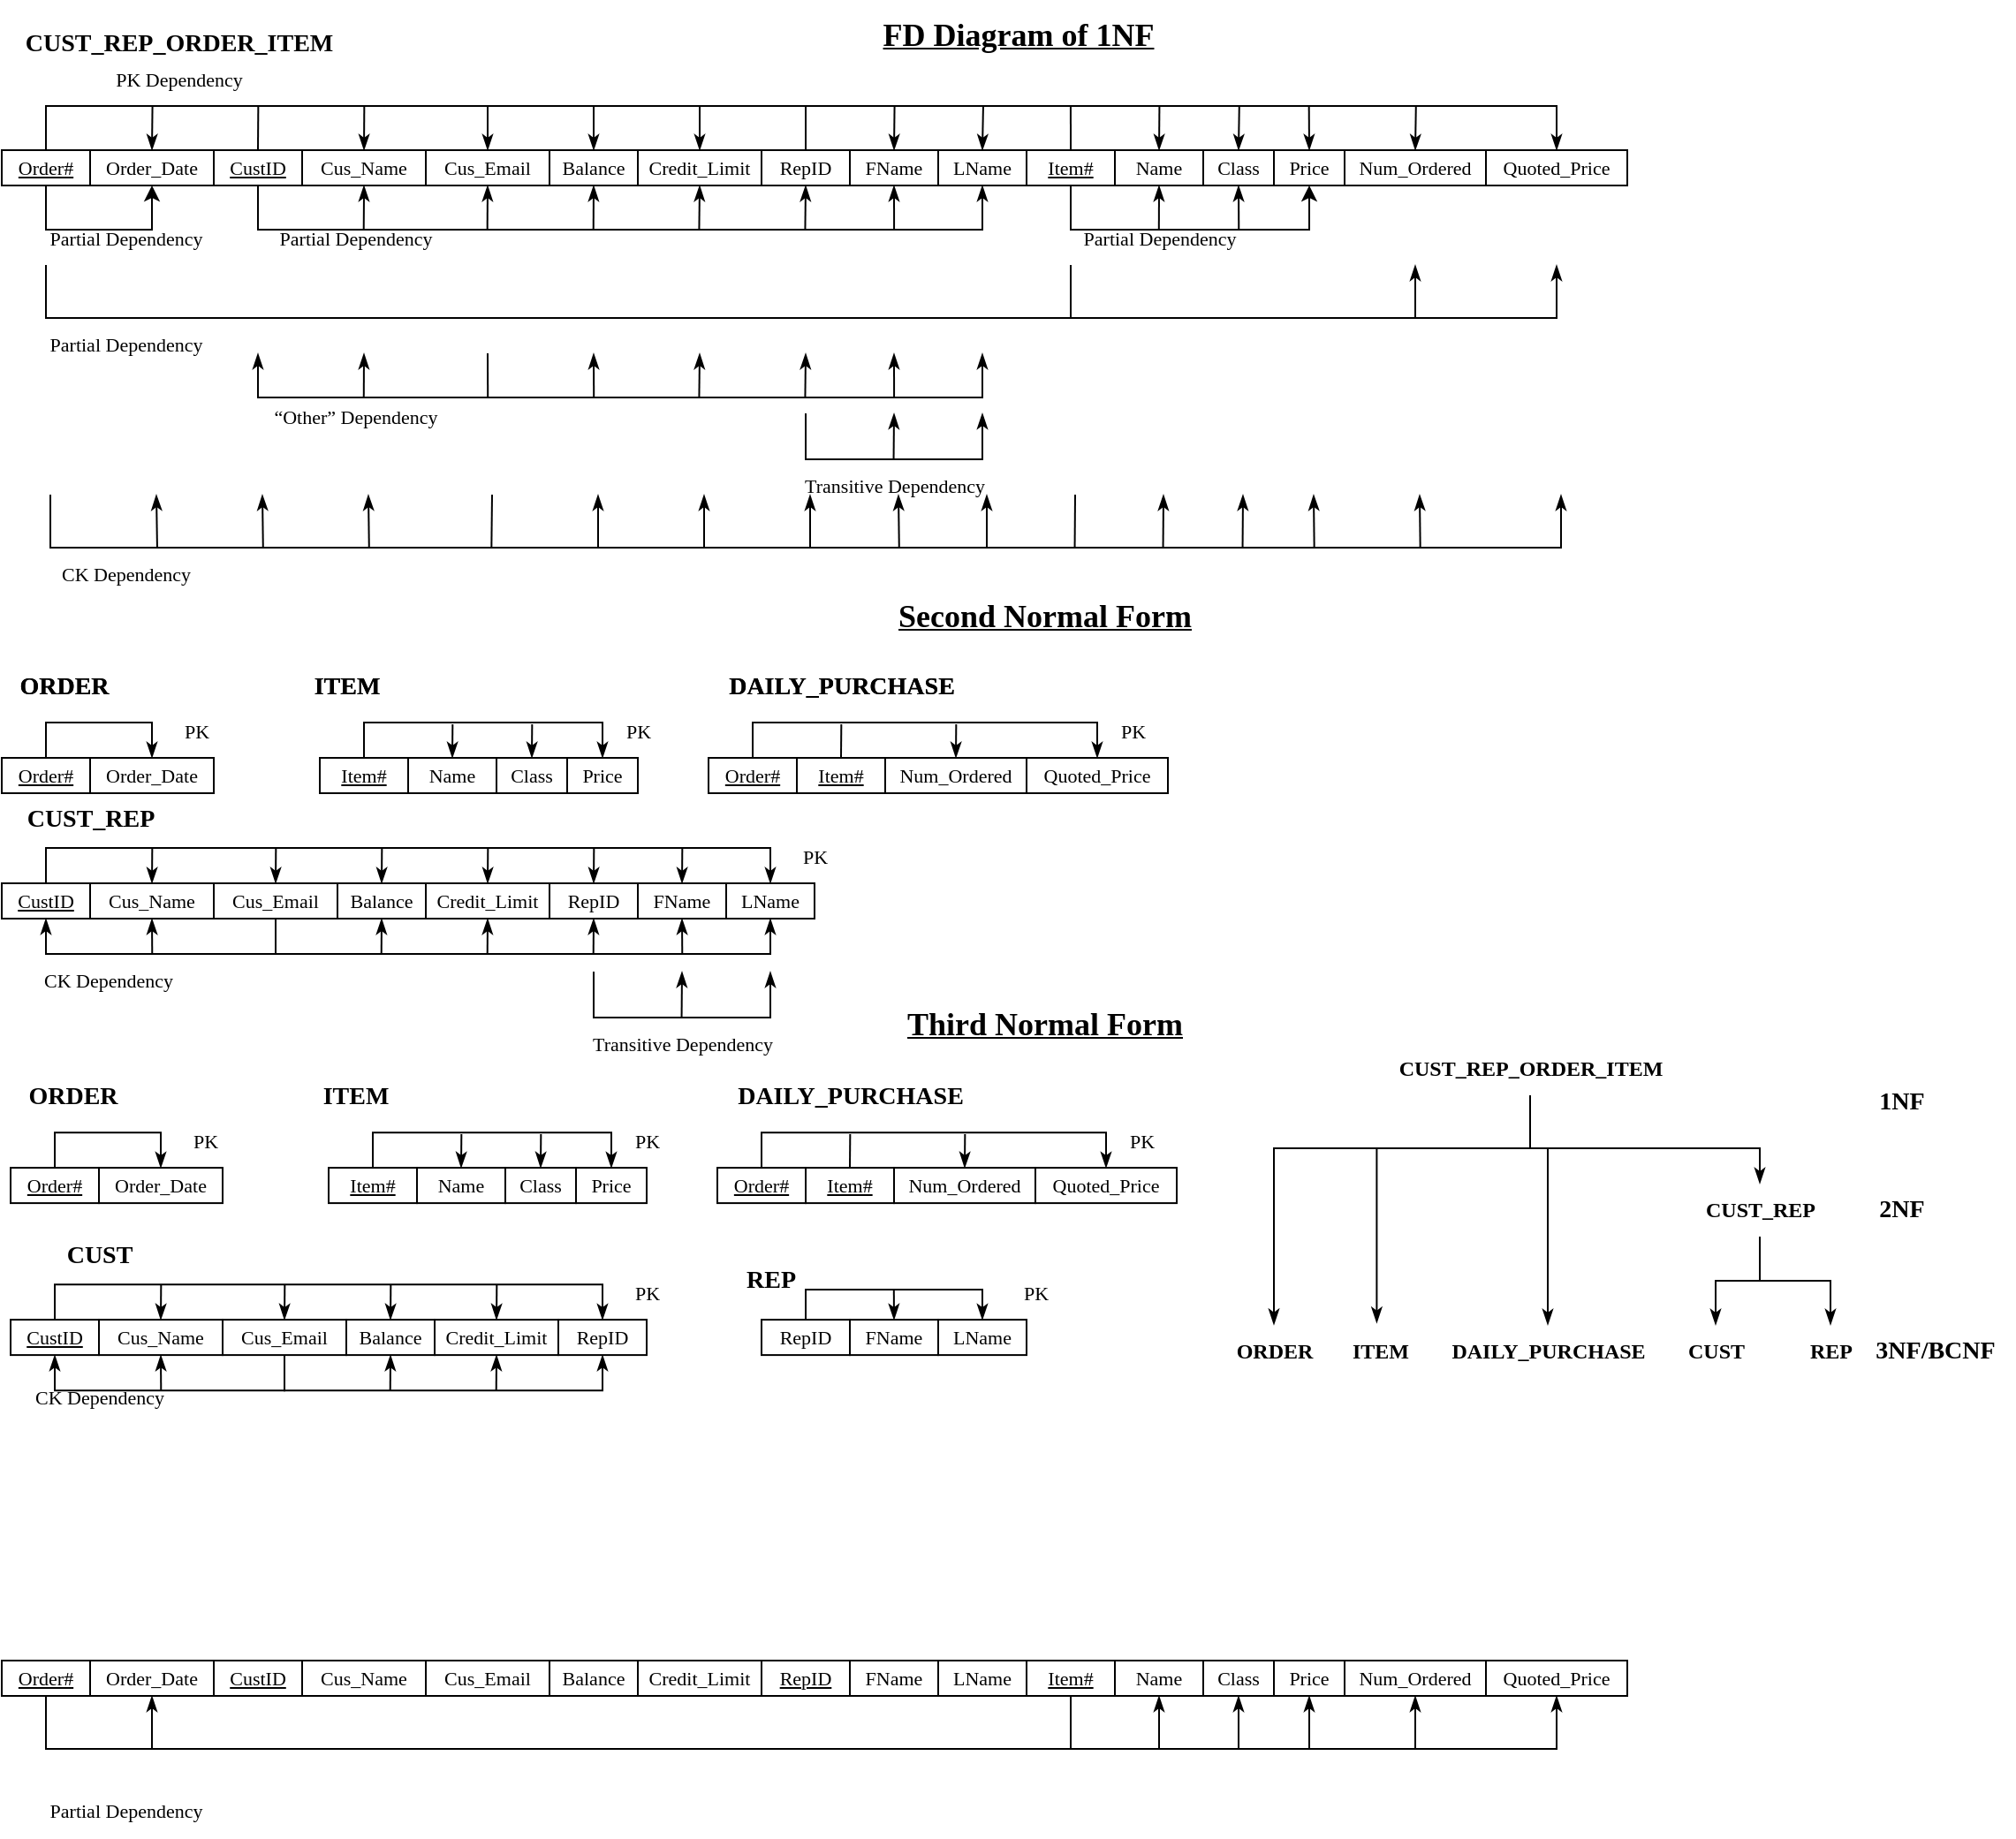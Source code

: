 <mxfile version="20.3.6" type="github">
  <diagram id="NO0MrUpebZ2SBpMLK5WK" name="Page-1">
    <mxGraphModel dx="2608" dy="1645" grid="1" gridSize="10" guides="1" tooltips="1" connect="1" arrows="1" fold="1" page="1" pageScale="1" pageWidth="1169" pageHeight="827" math="0" shadow="0">
      <root>
        <mxCell id="0" />
        <mxCell id="1" parent="0" />
        <mxCell id="-zpiWiMWNnFgHcxVn4J2-24" style="edgeStyle=orthogonalEdgeStyle;rounded=0;orthogonalLoop=1;jettySize=auto;html=1;exitX=0.5;exitY=0;exitDx=0;exitDy=0;fontFamily=Times New Roman;fontSize=11;endArrow=classicThin;endFill=1;entryX=0.5;entryY=0;entryDx=0;entryDy=0;startArrow=none;startFill=0;" parent="1" source="-zpiWiMWNnFgHcxVn4J2-1" target="-zpiWiMWNnFgHcxVn4J2-18" edge="1">
          <mxGeometry relative="1" as="geometry">
            <mxPoint x="900" y="45" as="targetPoint" />
            <Array as="points">
              <mxPoint x="25" y="70" />
              <mxPoint x="880" y="70" />
            </Array>
          </mxGeometry>
        </mxCell>
        <mxCell id="3e-uo4Sejg_3FfOKzJGx-12" style="edgeStyle=orthogonalEdgeStyle;rounded=0;orthogonalLoop=1;jettySize=auto;html=1;exitX=0.5;exitY=1;exitDx=0;exitDy=0;entryX=0.5;entryY=1;entryDx=0;entryDy=0;" edge="1" parent="1" source="-zpiWiMWNnFgHcxVn4J2-1" target="-zpiWiMWNnFgHcxVn4J2-3">
          <mxGeometry relative="1" as="geometry">
            <Array as="points">
              <mxPoint x="25" y="140" />
              <mxPoint x="85" y="140" />
            </Array>
          </mxGeometry>
        </mxCell>
        <mxCell id="-zpiWiMWNnFgHcxVn4J2-1" value="&lt;font style=&quot;font-size: 11px;&quot; face=&quot;Times New Roman&quot;&gt;&lt;u&gt;Order#&lt;/u&gt;&lt;/font&gt;" style="rounded=0;whiteSpace=wrap;html=1;" parent="1" vertex="1">
          <mxGeometry y="95" width="50" height="20" as="geometry" />
        </mxCell>
        <mxCell id="-zpiWiMWNnFgHcxVn4J2-62" style="edgeStyle=orthogonalEdgeStyle;rounded=0;orthogonalLoop=1;jettySize=auto;html=1;exitX=0.5;exitY=0;exitDx=0;exitDy=0;fontFamily=Times New Roman;fontSize=11;endArrow=none;endFill=0;startArrow=classicThin;startFill=1;" parent="1" source="-zpiWiMWNnFgHcxVn4J2-3" edge="1">
          <mxGeometry relative="1" as="geometry">
            <mxPoint x="85.286" y="70" as="targetPoint" />
          </mxGeometry>
        </mxCell>
        <mxCell id="-zpiWiMWNnFgHcxVn4J2-3" value="&lt;font style=&quot;font-size: 11px;&quot; face=&quot;Times New Roman&quot;&gt;Order_Date&lt;/font&gt;" style="rounded=0;whiteSpace=wrap;html=1;" parent="1" vertex="1">
          <mxGeometry x="50" y="95" width="70" height="20" as="geometry" />
        </mxCell>
        <mxCell id="-zpiWiMWNnFgHcxVn4J2-63" style="edgeStyle=orthogonalEdgeStyle;rounded=0;orthogonalLoop=1;jettySize=auto;html=1;exitX=0.5;exitY=0;exitDx=0;exitDy=0;fontFamily=Times New Roman;fontSize=11;startArrow=none;startFill=0;endArrow=none;endFill=0;" parent="1" source="-zpiWiMWNnFgHcxVn4J2-4" edge="1">
          <mxGeometry relative="1" as="geometry">
            <mxPoint x="145.172" y="70" as="targetPoint" />
          </mxGeometry>
        </mxCell>
        <mxCell id="-zpiWiMWNnFgHcxVn4J2-319" style="edgeStyle=orthogonalEdgeStyle;rounded=0;orthogonalLoop=1;jettySize=auto;html=1;exitX=0.5;exitY=1;exitDx=0;exitDy=0;entryX=0.5;entryY=1;entryDx=0;entryDy=0;fontFamily=Times New Roman;fontSize=11;startArrow=none;startFill=0;endArrow=classicThin;endFill=1;" parent="1" source="-zpiWiMWNnFgHcxVn4J2-4" target="-zpiWiMWNnFgHcxVn4J2-11" edge="1">
          <mxGeometry relative="1" as="geometry">
            <Array as="points">
              <mxPoint x="145" y="140" />
              <mxPoint x="555" y="140" />
            </Array>
          </mxGeometry>
        </mxCell>
        <mxCell id="-zpiWiMWNnFgHcxVn4J2-4" value="&lt;font style=&quot;font-size: 11px;&quot; face=&quot;Times New Roman&quot;&gt;&lt;u&gt;CustID&lt;/u&gt;&lt;/font&gt;" style="rounded=0;whiteSpace=wrap;html=1;" parent="1" vertex="1">
          <mxGeometry x="120" y="95" width="50" height="20" as="geometry" />
        </mxCell>
        <mxCell id="-zpiWiMWNnFgHcxVn4J2-64" style="edgeStyle=orthogonalEdgeStyle;rounded=0;orthogonalLoop=1;jettySize=auto;html=1;exitX=0.5;exitY=0;exitDx=0;exitDy=0;fontFamily=Times New Roman;fontSize=11;startArrow=classicThin;startFill=1;endArrow=none;endFill=0;" parent="1" source="-zpiWiMWNnFgHcxVn4J2-5" edge="1">
          <mxGeometry relative="1" as="geometry">
            <mxPoint x="205.172" y="70" as="targetPoint" />
          </mxGeometry>
        </mxCell>
        <mxCell id="-zpiWiMWNnFgHcxVn4J2-81" style="edgeStyle=orthogonalEdgeStyle;rounded=0;orthogonalLoop=1;jettySize=auto;html=1;exitX=0.5;exitY=1;exitDx=0;exitDy=0;fontFamily=Times New Roman;fontSize=11;startArrow=classicThin;startFill=1;endArrow=none;endFill=0;" parent="1" source="-zpiWiMWNnFgHcxVn4J2-5" edge="1">
          <mxGeometry relative="1" as="geometry">
            <mxPoint x="204.857" y="140" as="targetPoint" />
            <Array as="points">
              <mxPoint x="205" y="120" />
              <mxPoint x="205" y="120" />
            </Array>
          </mxGeometry>
        </mxCell>
        <mxCell id="-zpiWiMWNnFgHcxVn4J2-5" value="&lt;font style=&quot;font-size: 11px;&quot; face=&quot;Times New Roman&quot;&gt;Cus_Name&lt;/font&gt;" style="rounded=0;whiteSpace=wrap;html=1;" parent="1" vertex="1">
          <mxGeometry x="170" y="95" width="70" height="20" as="geometry" />
        </mxCell>
        <mxCell id="-zpiWiMWNnFgHcxVn4J2-65" style="edgeStyle=orthogonalEdgeStyle;rounded=0;orthogonalLoop=1;jettySize=auto;html=1;exitX=0.5;exitY=0;exitDx=0;exitDy=0;fontFamily=Times New Roman;fontSize=11;startArrow=classicThin;startFill=1;endArrow=none;endFill=0;" parent="1" source="-zpiWiMWNnFgHcxVn4J2-6" edge="1">
          <mxGeometry relative="1" as="geometry">
            <mxPoint x="275" y="70" as="targetPoint" />
          </mxGeometry>
        </mxCell>
        <mxCell id="-zpiWiMWNnFgHcxVn4J2-83" style="edgeStyle=orthogonalEdgeStyle;rounded=0;orthogonalLoop=1;jettySize=auto;html=1;exitX=0.5;exitY=1;exitDx=0;exitDy=0;fontFamily=Times New Roman;fontSize=11;startArrow=classicThin;startFill=1;endArrow=none;endFill=0;" parent="1" source="-zpiWiMWNnFgHcxVn4J2-6" edge="1">
          <mxGeometry relative="1" as="geometry">
            <mxPoint x="274.828" y="140.0" as="targetPoint" />
          </mxGeometry>
        </mxCell>
        <mxCell id="-zpiWiMWNnFgHcxVn4J2-6" value="&lt;font style=&quot;font-size: 11px;&quot; face=&quot;Times New Roman&quot;&gt;Cus_Email&lt;/font&gt;" style="rounded=0;whiteSpace=wrap;html=1;" parent="1" vertex="1">
          <mxGeometry x="240" y="95" width="70" height="20" as="geometry" />
        </mxCell>
        <mxCell id="-zpiWiMWNnFgHcxVn4J2-66" style="edgeStyle=orthogonalEdgeStyle;rounded=0;orthogonalLoop=1;jettySize=auto;html=1;exitX=0.5;exitY=0;exitDx=0;exitDy=0;fontFamily=Times New Roman;fontSize=11;startArrow=classicThin;startFill=1;endArrow=none;endFill=0;" parent="1" source="-zpiWiMWNnFgHcxVn4J2-7" edge="1">
          <mxGeometry relative="1" as="geometry">
            <mxPoint x="335" y="70" as="targetPoint" />
          </mxGeometry>
        </mxCell>
        <mxCell id="-zpiWiMWNnFgHcxVn4J2-84" style="edgeStyle=orthogonalEdgeStyle;rounded=0;orthogonalLoop=1;jettySize=auto;html=1;exitX=0.5;exitY=1;exitDx=0;exitDy=0;fontFamily=Times New Roman;fontSize=11;startArrow=classicThin;startFill=1;endArrow=none;endFill=0;" parent="1" source="-zpiWiMWNnFgHcxVn4J2-7" edge="1">
          <mxGeometry relative="1" as="geometry">
            <mxPoint x="334.857" y="140" as="targetPoint" />
          </mxGeometry>
        </mxCell>
        <mxCell id="-zpiWiMWNnFgHcxVn4J2-7" value="&lt;font style=&quot;font-size: 11px;&quot; face=&quot;Times New Roman&quot;&gt;Balance&lt;/font&gt;&lt;span style=&quot;color: rgba(0, 0, 0, 0); font-family: monospace; font-size: 0px; text-align: start;&quot;&gt;%3CmxGraphModel%3E%3Croot%3E%3CmxCell%20id%3D%220%22%2F%3E%3CmxCell%20id%3D%221%22%20parent%3D%220%22%2F%3E%3CmxCell%20id%3D%222%22%20value%3D%22%26lt%3Bfont%20style%3D%26quot%3Bfont-size%3A%2011px%3B%26quot%3B%20face%3D%26quot%3BTimes%20New%20Roman%26quot%3B%26gt%3BOrder%23%26lt%3B%2Ffont%26gt%3B%22%20style%3D%22rounded%3D0%3BwhiteSpace%3Dwrap%3Bhtml%3D1%3B%22%20vertex%3D%221%22%20parent%3D%221%22%3E%3CmxGeometry%20x%3D%2270%22%20y%3D%22210%22%20width%3D%2250%22%20height%3D%2220%22%20as%3D%22geometry%22%2F%3E%3C%2FmxCell%3E%3C%2Froot%3E%3C%2FmxGraphModel%3E&lt;/span&gt;" style="rounded=0;whiteSpace=wrap;html=1;" parent="1" vertex="1">
          <mxGeometry x="310" y="95" width="50" height="20" as="geometry" />
        </mxCell>
        <mxCell id="-zpiWiMWNnFgHcxVn4J2-67" style="edgeStyle=orthogonalEdgeStyle;rounded=0;orthogonalLoop=1;jettySize=auto;html=1;exitX=0.5;exitY=0;exitDx=0;exitDy=0;fontFamily=Times New Roman;fontSize=11;startArrow=classicThin;startFill=1;endArrow=none;endFill=0;" parent="1" source="-zpiWiMWNnFgHcxVn4J2-8" edge="1">
          <mxGeometry relative="1" as="geometry">
            <mxPoint x="395" y="70" as="targetPoint" />
          </mxGeometry>
        </mxCell>
        <mxCell id="-zpiWiMWNnFgHcxVn4J2-320" style="edgeStyle=orthogonalEdgeStyle;rounded=0;orthogonalLoop=1;jettySize=auto;html=1;exitX=0.5;exitY=1;exitDx=0;exitDy=0;fontFamily=Times New Roman;fontSize=11;startArrow=classicThin;startFill=1;endArrow=none;endFill=0;" parent="1" source="-zpiWiMWNnFgHcxVn4J2-8" edge="1">
          <mxGeometry relative="1" as="geometry">
            <mxPoint x="394.71" y="140" as="targetPoint" />
          </mxGeometry>
        </mxCell>
        <mxCell id="-zpiWiMWNnFgHcxVn4J2-8" value="&lt;font style=&quot;font-size: 11px;&quot; face=&quot;Times New Roman&quot;&gt;Credit_Limit&lt;/font&gt;" style="rounded=0;whiteSpace=wrap;html=1;" parent="1" vertex="1">
          <mxGeometry x="360" y="95" width="70" height="20" as="geometry" />
        </mxCell>
        <mxCell id="-zpiWiMWNnFgHcxVn4J2-68" style="edgeStyle=orthogonalEdgeStyle;rounded=0;orthogonalLoop=1;jettySize=auto;html=1;exitX=0.5;exitY=0;exitDx=0;exitDy=0;fontFamily=Times New Roman;fontSize=11;startArrow=none;startFill=0;endArrow=none;endFill=0;" parent="1" source="-zpiWiMWNnFgHcxVn4J2-9" edge="1">
          <mxGeometry relative="1" as="geometry">
            <mxPoint x="455" y="70" as="targetPoint" />
          </mxGeometry>
        </mxCell>
        <mxCell id="-zpiWiMWNnFgHcxVn4J2-321" style="edgeStyle=orthogonalEdgeStyle;rounded=0;orthogonalLoop=1;jettySize=auto;html=1;exitX=0.5;exitY=1;exitDx=0;exitDy=0;fontFamily=Times New Roman;fontSize=11;startArrow=classicThin;startFill=1;endArrow=none;endFill=0;" parent="1" source="-zpiWiMWNnFgHcxVn4J2-9" edge="1">
          <mxGeometry relative="1" as="geometry">
            <mxPoint x="454.71" y="140" as="targetPoint" />
          </mxGeometry>
        </mxCell>
        <mxCell id="-zpiWiMWNnFgHcxVn4J2-9" value="&lt;font style=&quot;font-size: 11px;&quot; face=&quot;Times New Roman&quot;&gt;RepID&lt;/font&gt;" style="rounded=0;whiteSpace=wrap;html=1;" parent="1" vertex="1">
          <mxGeometry x="430" y="95" width="50" height="20" as="geometry" />
        </mxCell>
        <mxCell id="-zpiWiMWNnFgHcxVn4J2-69" style="edgeStyle=orthogonalEdgeStyle;rounded=0;orthogonalLoop=1;jettySize=auto;html=1;exitX=0.5;exitY=0;exitDx=0;exitDy=0;fontFamily=Times New Roman;fontSize=11;startArrow=classicThin;startFill=1;endArrow=none;endFill=0;" parent="1" source="-zpiWiMWNnFgHcxVn4J2-10" edge="1">
          <mxGeometry relative="1" as="geometry">
            <mxPoint x="505.286" y="70" as="targetPoint" />
          </mxGeometry>
        </mxCell>
        <mxCell id="-zpiWiMWNnFgHcxVn4J2-322" style="edgeStyle=orthogonalEdgeStyle;rounded=0;orthogonalLoop=1;jettySize=auto;html=1;exitX=0.5;exitY=1;exitDx=0;exitDy=0;fontFamily=Times New Roman;fontSize=11;startArrow=classicThin;startFill=1;endArrow=none;endFill=0;" parent="1" source="-zpiWiMWNnFgHcxVn4J2-10" edge="1">
          <mxGeometry relative="1" as="geometry">
            <mxPoint x="505.032" y="140" as="targetPoint" />
          </mxGeometry>
        </mxCell>
        <mxCell id="-zpiWiMWNnFgHcxVn4J2-10" value="&lt;font style=&quot;font-size: 11px;&quot; face=&quot;Times New Roman&quot;&gt;FName&lt;/font&gt;" style="rounded=0;whiteSpace=wrap;html=1;" parent="1" vertex="1">
          <mxGeometry x="480" y="95" width="50" height="20" as="geometry" />
        </mxCell>
        <mxCell id="-zpiWiMWNnFgHcxVn4J2-70" style="edgeStyle=orthogonalEdgeStyle;rounded=0;orthogonalLoop=1;jettySize=auto;html=1;exitX=0.5;exitY=0;exitDx=0;exitDy=0;fontFamily=Times New Roman;fontSize=11;startArrow=classicThin;startFill=1;endArrow=none;endFill=0;" parent="1" source="-zpiWiMWNnFgHcxVn4J2-11" edge="1">
          <mxGeometry relative="1" as="geometry">
            <mxPoint x="555.476" y="70" as="targetPoint" />
          </mxGeometry>
        </mxCell>
        <mxCell id="-zpiWiMWNnFgHcxVn4J2-11" value="&lt;font style=&quot;font-size: 11px;&quot; face=&quot;Times New Roman&quot;&gt;LName&lt;/font&gt;" style="rounded=0;whiteSpace=wrap;html=1;" parent="1" vertex="1">
          <mxGeometry x="530" y="95" width="50" height="20" as="geometry" />
        </mxCell>
        <mxCell id="-zpiWiMWNnFgHcxVn4J2-71" style="edgeStyle=orthogonalEdgeStyle;rounded=0;orthogonalLoop=1;jettySize=auto;html=1;exitX=0.5;exitY=0;exitDx=0;exitDy=0;fontFamily=Times New Roman;fontSize=11;startArrow=none;startFill=0;endArrow=none;endFill=0;" parent="1" source="-zpiWiMWNnFgHcxVn4J2-12" edge="1">
          <mxGeometry relative="1" as="geometry">
            <mxPoint x="604.977" y="70" as="targetPoint" />
          </mxGeometry>
        </mxCell>
        <mxCell id="3e-uo4Sejg_3FfOKzJGx-11" style="edgeStyle=orthogonalEdgeStyle;rounded=0;orthogonalLoop=1;jettySize=auto;html=1;exitX=0.5;exitY=1;exitDx=0;exitDy=0;entryX=0.5;entryY=1;entryDx=0;entryDy=0;" edge="1" parent="1" source="-zpiWiMWNnFgHcxVn4J2-12" target="-zpiWiMWNnFgHcxVn4J2-16">
          <mxGeometry relative="1" as="geometry">
            <Array as="points">
              <mxPoint x="605" y="140" />
              <mxPoint x="740" y="140" />
            </Array>
          </mxGeometry>
        </mxCell>
        <mxCell id="-zpiWiMWNnFgHcxVn4J2-12" value="&lt;font style=&quot;font-size: 11px;&quot; face=&quot;Times New Roman&quot;&gt;&lt;u&gt;Item#&lt;/u&gt;&lt;/font&gt;" style="rounded=0;whiteSpace=wrap;html=1;" parent="1" vertex="1">
          <mxGeometry x="580" y="95" width="50" height="20" as="geometry" />
        </mxCell>
        <mxCell id="-zpiWiMWNnFgHcxVn4J2-72" style="edgeStyle=orthogonalEdgeStyle;rounded=0;orthogonalLoop=1;jettySize=auto;html=1;exitX=0.5;exitY=0;exitDx=0;exitDy=0;fontFamily=Times New Roman;fontSize=11;startArrow=classicThin;startFill=1;endArrow=none;endFill=0;" parent="1" source="-zpiWiMWNnFgHcxVn4J2-13" edge="1">
          <mxGeometry relative="1" as="geometry">
            <mxPoint x="655.209" y="70" as="targetPoint" />
          </mxGeometry>
        </mxCell>
        <mxCell id="3e-uo4Sejg_3FfOKzJGx-17" style="edgeStyle=orthogonalEdgeStyle;rounded=0;orthogonalLoop=1;jettySize=auto;html=1;exitX=0.5;exitY=1;exitDx=0;exitDy=0;startArrow=classicThin;startFill=1;endArrow=none;endFill=0;" edge="1" parent="1" source="-zpiWiMWNnFgHcxVn4J2-13">
          <mxGeometry relative="1" as="geometry">
            <mxPoint x="654.905" y="140" as="targetPoint" />
          </mxGeometry>
        </mxCell>
        <mxCell id="-zpiWiMWNnFgHcxVn4J2-13" value="&lt;font style=&quot;font-size: 11px;&quot; face=&quot;Times New Roman&quot;&gt;Name&lt;/font&gt;" style="rounded=0;whiteSpace=wrap;html=1;" parent="1" vertex="1">
          <mxGeometry x="630" y="95" width="50" height="20" as="geometry" />
        </mxCell>
        <mxCell id="-zpiWiMWNnFgHcxVn4J2-73" style="edgeStyle=orthogonalEdgeStyle;rounded=0;orthogonalLoop=1;jettySize=auto;html=1;exitX=0.5;exitY=0;exitDx=0;exitDy=0;fontFamily=Times New Roman;fontSize=11;startArrow=classicThin;startFill=1;endArrow=none;endFill=0;" parent="1" source="-zpiWiMWNnFgHcxVn4J2-15" edge="1">
          <mxGeometry relative="1" as="geometry">
            <mxPoint x="700.4" y="70" as="targetPoint" />
          </mxGeometry>
        </mxCell>
        <mxCell id="3e-uo4Sejg_3FfOKzJGx-18" style="edgeStyle=orthogonalEdgeStyle;rounded=0;orthogonalLoop=1;jettySize=auto;html=1;exitX=0.5;exitY=1;exitDx=0;exitDy=0;startArrow=classicThin;startFill=1;endArrow=none;endFill=0;" edge="1" parent="1" source="-zpiWiMWNnFgHcxVn4J2-15">
          <mxGeometry relative="1" as="geometry">
            <mxPoint x="700.143" y="140" as="targetPoint" />
          </mxGeometry>
        </mxCell>
        <mxCell id="-zpiWiMWNnFgHcxVn4J2-15" value="&lt;font style=&quot;font-size: 11px;&quot; face=&quot;Times New Roman&quot;&gt;Class&lt;/font&gt;" style="rounded=0;whiteSpace=wrap;html=1;" parent="1" vertex="1">
          <mxGeometry x="680" y="95" width="40" height="20" as="geometry" />
        </mxCell>
        <mxCell id="-zpiWiMWNnFgHcxVn4J2-74" style="edgeStyle=orthogonalEdgeStyle;rounded=0;orthogonalLoop=1;jettySize=auto;html=1;exitX=0.5;exitY=0;exitDx=0;exitDy=0;fontFamily=Times New Roman;fontSize=11;startArrow=classicThin;startFill=1;endArrow=none;endFill=0;" parent="1" source="-zpiWiMWNnFgHcxVn4J2-16" edge="1">
          <mxGeometry relative="1" as="geometry">
            <mxPoint x="739.846" y="70" as="targetPoint" />
          </mxGeometry>
        </mxCell>
        <mxCell id="-zpiWiMWNnFgHcxVn4J2-16" value="&lt;font style=&quot;font-size: 11px;&quot; face=&quot;Times New Roman&quot;&gt;Price&lt;/font&gt;" style="rounded=0;whiteSpace=wrap;html=1;" parent="1" vertex="1">
          <mxGeometry x="720" y="95" width="40" height="20" as="geometry" />
        </mxCell>
        <mxCell id="-zpiWiMWNnFgHcxVn4J2-75" style="edgeStyle=orthogonalEdgeStyle;rounded=0;orthogonalLoop=1;jettySize=auto;html=1;exitX=0.5;exitY=0;exitDx=0;exitDy=0;fontFamily=Times New Roman;fontSize=11;startArrow=classicThin;startFill=1;endArrow=none;endFill=0;" parent="1" source="-zpiWiMWNnFgHcxVn4J2-17" edge="1">
          <mxGeometry relative="1" as="geometry">
            <mxPoint x="800.4" y="70" as="targetPoint" />
          </mxGeometry>
        </mxCell>
        <mxCell id="-zpiWiMWNnFgHcxVn4J2-17" value="&lt;font style=&quot;font-size: 11px;&quot; face=&quot;Times New Roman&quot;&gt;Num_Ordered&lt;/font&gt;" style="rounded=0;whiteSpace=wrap;html=1;" parent="1" vertex="1">
          <mxGeometry x="760" y="95" width="80" height="20" as="geometry" />
        </mxCell>
        <mxCell id="-zpiWiMWNnFgHcxVn4J2-18" value="&lt;font style=&quot;font-size: 11px;&quot; face=&quot;Times New Roman&quot;&gt;Quoted_Price&lt;/font&gt;" style="rounded=0;whiteSpace=wrap;html=1;" parent="1" vertex="1">
          <mxGeometry x="840" y="95" width="80" height="20" as="geometry" />
        </mxCell>
        <mxCell id="3e-uo4Sejg_3FfOKzJGx-19" style="edgeStyle=orthogonalEdgeStyle;rounded=0;orthogonalLoop=1;jettySize=auto;html=1;exitX=0.5;exitY=1;exitDx=0;exitDy=0;entryX=0.5;entryY=1;entryDx=0;entryDy=0;startArrow=none;startFill=0;endArrow=classicThin;endFill=1;" edge="1" parent="1" source="-zpiWiMWNnFgHcxVn4J2-241" target="-zpiWiMWNnFgHcxVn4J2-276">
          <mxGeometry relative="1" as="geometry">
            <Array as="points">
              <mxPoint x="25" y="1000" />
              <mxPoint x="880" y="1000" />
            </Array>
          </mxGeometry>
        </mxCell>
        <mxCell id="-zpiWiMWNnFgHcxVn4J2-241" value="&lt;font style=&quot;font-size: 11px;&quot; face=&quot;Times New Roman&quot;&gt;&lt;u&gt;Order#&lt;/u&gt;&lt;/font&gt;" style="rounded=0;whiteSpace=wrap;html=1;" parent="1" vertex="1">
          <mxGeometry y="950" width="50" height="20" as="geometry" />
        </mxCell>
        <mxCell id="3e-uo4Sejg_3FfOKzJGx-20" style="edgeStyle=orthogonalEdgeStyle;rounded=0;orthogonalLoop=1;jettySize=auto;html=1;exitX=0.5;exitY=1;exitDx=0;exitDy=0;startArrow=classicThin;startFill=1;endArrow=none;endFill=0;" edge="1" parent="1" source="-zpiWiMWNnFgHcxVn4J2-244">
          <mxGeometry relative="1" as="geometry">
            <mxPoint x="85" y="1000" as="targetPoint" />
          </mxGeometry>
        </mxCell>
        <mxCell id="-zpiWiMWNnFgHcxVn4J2-244" value="&lt;font style=&quot;font-size: 11px;&quot; face=&quot;Times New Roman&quot;&gt;Order_Date&lt;/font&gt;" style="rounded=0;whiteSpace=wrap;html=1;" parent="1" vertex="1">
          <mxGeometry x="50" y="950" width="70" height="20" as="geometry" />
        </mxCell>
        <mxCell id="-zpiWiMWNnFgHcxVn4J2-246" value="&lt;font style=&quot;font-size: 11px;&quot; face=&quot;Times New Roman&quot;&gt;&lt;u&gt;CustID&lt;/u&gt;&lt;/font&gt;" style="rounded=0;whiteSpace=wrap;html=1;" parent="1" vertex="1">
          <mxGeometry x="120" y="950" width="50" height="20" as="geometry" />
        </mxCell>
        <mxCell id="-zpiWiMWNnFgHcxVn4J2-248" value="&lt;font style=&quot;font-size: 11px;&quot; face=&quot;Times New Roman&quot;&gt;Cus_Name&lt;/font&gt;" style="rounded=0;whiteSpace=wrap;html=1;" parent="1" vertex="1">
          <mxGeometry x="170" y="950" width="70" height="20" as="geometry" />
        </mxCell>
        <mxCell id="-zpiWiMWNnFgHcxVn4J2-250" value="&lt;font style=&quot;font-size: 11px;&quot; face=&quot;Times New Roman&quot;&gt;Cus_Email&lt;/font&gt;" style="rounded=0;whiteSpace=wrap;html=1;" parent="1" vertex="1">
          <mxGeometry x="240" y="950" width="70" height="20" as="geometry" />
        </mxCell>
        <mxCell id="-zpiWiMWNnFgHcxVn4J2-252" value="&lt;font style=&quot;font-size: 11px;&quot; face=&quot;Times New Roman&quot;&gt;Balance&lt;/font&gt;&lt;span style=&quot;color: rgba(0, 0, 0, 0); font-family: monospace; font-size: 0px; text-align: start;&quot;&gt;%3CmxGraphModel%3E%3Croot%3E%3CmxCell%20id%3D%220%22%2F%3E%3CmxCell%20id%3D%221%22%20parent%3D%220%22%2F%3E%3CmxCell%20id%3D%222%22%20value%3D%22%26lt%3Bfont%20style%3D%26quot%3Bfont-size%3A%2011px%3B%26quot%3B%20face%3D%26quot%3BTimes%20New%20Roman%26quot%3B%26gt%3BOrder%23%26lt%3B%2Ffont%26gt%3B%22%20style%3D%22rounded%3D0%3BwhiteSpace%3Dwrap%3Bhtml%3D1%3B%22%20vertex%3D%221%22%20parent%3D%221%22%3E%3CmxGeometry%20x%3D%2270%22%20y%3D%22210%22%20width%3D%2250%22%20height%3D%2220%22%20as%3D%22geometry%22%2F%3E%3C%2FmxCell%3E%3C%2Froot%3E%3C%2FmxGraphModel%3E&lt;/span&gt;" style="rounded=0;whiteSpace=wrap;html=1;" parent="1" vertex="1">
          <mxGeometry x="310" y="950" width="50" height="20" as="geometry" />
        </mxCell>
        <mxCell id="-zpiWiMWNnFgHcxVn4J2-254" value="&lt;font style=&quot;font-size: 11px;&quot; face=&quot;Times New Roman&quot;&gt;Credit_Limit&lt;/font&gt;" style="rounded=0;whiteSpace=wrap;html=1;" parent="1" vertex="1">
          <mxGeometry x="360" y="950" width="70" height="20" as="geometry" />
        </mxCell>
        <mxCell id="-zpiWiMWNnFgHcxVn4J2-256" value="&lt;font style=&quot;font-size: 11px;&quot; face=&quot;Times New Roman&quot;&gt;&lt;u&gt;RepID&lt;/u&gt;&lt;/font&gt;" style="rounded=0;whiteSpace=wrap;html=1;" parent="1" vertex="1">
          <mxGeometry x="430" y="950" width="50" height="20" as="geometry" />
        </mxCell>
        <mxCell id="-zpiWiMWNnFgHcxVn4J2-258" value="&lt;font style=&quot;font-size: 11px;&quot; face=&quot;Times New Roman&quot;&gt;FName&lt;/font&gt;" style="rounded=0;whiteSpace=wrap;html=1;" parent="1" vertex="1">
          <mxGeometry x="480" y="950" width="50" height="20" as="geometry" />
        </mxCell>
        <mxCell id="-zpiWiMWNnFgHcxVn4J2-260" value="&lt;font style=&quot;font-size: 11px;&quot; face=&quot;Times New Roman&quot;&gt;LName&lt;/font&gt;" style="rounded=0;whiteSpace=wrap;html=1;" parent="1" vertex="1">
          <mxGeometry x="530" y="950" width="50" height="20" as="geometry" />
        </mxCell>
        <mxCell id="3e-uo4Sejg_3FfOKzJGx-25" style="edgeStyle=orthogonalEdgeStyle;rounded=0;orthogonalLoop=1;jettySize=auto;html=1;exitX=0.5;exitY=1;exitDx=0;exitDy=0;startArrow=none;startFill=0;endArrow=none;endFill=0;" edge="1" parent="1" source="-zpiWiMWNnFgHcxVn4J2-263">
          <mxGeometry relative="1" as="geometry">
            <mxPoint x="605" y="1000" as="targetPoint" />
          </mxGeometry>
        </mxCell>
        <mxCell id="-zpiWiMWNnFgHcxVn4J2-263" value="&lt;font style=&quot;font-size: 11px;&quot; face=&quot;Times New Roman&quot;&gt;&lt;u&gt;Item#&lt;/u&gt;&lt;/font&gt;" style="rounded=0;whiteSpace=wrap;html=1;" parent="1" vertex="1">
          <mxGeometry x="580" y="950" width="50" height="20" as="geometry" />
        </mxCell>
        <mxCell id="3e-uo4Sejg_3FfOKzJGx-21" style="edgeStyle=orthogonalEdgeStyle;rounded=0;orthogonalLoop=1;jettySize=auto;html=1;exitX=0.5;exitY=1;exitDx=0;exitDy=0;startArrow=classicThin;startFill=1;endArrow=none;endFill=0;" edge="1" parent="1" source="-zpiWiMWNnFgHcxVn4J2-266">
          <mxGeometry relative="1" as="geometry">
            <mxPoint x="655" y="1000" as="targetPoint" />
          </mxGeometry>
        </mxCell>
        <mxCell id="-zpiWiMWNnFgHcxVn4J2-266" value="&lt;font style=&quot;font-size: 11px;&quot; face=&quot;Times New Roman&quot;&gt;Name&lt;/font&gt;" style="rounded=0;whiteSpace=wrap;html=1;" parent="1" vertex="1">
          <mxGeometry x="630" y="950" width="50" height="20" as="geometry" />
        </mxCell>
        <mxCell id="3e-uo4Sejg_3FfOKzJGx-22" style="edgeStyle=orthogonalEdgeStyle;rounded=0;orthogonalLoop=1;jettySize=auto;html=1;exitX=0.5;exitY=1;exitDx=0;exitDy=0;startArrow=classicThin;startFill=1;endArrow=none;endFill=0;" edge="1" parent="1" source="-zpiWiMWNnFgHcxVn4J2-269">
          <mxGeometry relative="1" as="geometry">
            <mxPoint x="700" y="1000" as="targetPoint" />
          </mxGeometry>
        </mxCell>
        <mxCell id="-zpiWiMWNnFgHcxVn4J2-269" value="&lt;font style=&quot;font-size: 11px;&quot; face=&quot;Times New Roman&quot;&gt;Class&lt;/font&gt;" style="rounded=0;whiteSpace=wrap;html=1;" parent="1" vertex="1">
          <mxGeometry x="680" y="950" width="40" height="20" as="geometry" />
        </mxCell>
        <mxCell id="3e-uo4Sejg_3FfOKzJGx-23" style="edgeStyle=orthogonalEdgeStyle;rounded=0;orthogonalLoop=1;jettySize=auto;html=1;exitX=0.5;exitY=1;exitDx=0;exitDy=0;startArrow=classicThin;startFill=1;endArrow=none;endFill=0;" edge="1" parent="1" source="-zpiWiMWNnFgHcxVn4J2-272">
          <mxGeometry relative="1" as="geometry">
            <mxPoint x="740" y="1000" as="targetPoint" />
          </mxGeometry>
        </mxCell>
        <mxCell id="-zpiWiMWNnFgHcxVn4J2-272" value="&lt;font style=&quot;font-size: 11px;&quot; face=&quot;Times New Roman&quot;&gt;Price&lt;/font&gt;" style="rounded=0;whiteSpace=wrap;html=1;" parent="1" vertex="1">
          <mxGeometry x="720" y="950" width="40" height="20" as="geometry" />
        </mxCell>
        <mxCell id="3e-uo4Sejg_3FfOKzJGx-24" style="edgeStyle=orthogonalEdgeStyle;rounded=0;orthogonalLoop=1;jettySize=auto;html=1;exitX=0.5;exitY=1;exitDx=0;exitDy=0;startArrow=classicThin;startFill=1;endArrow=none;endFill=0;" edge="1" parent="1" source="-zpiWiMWNnFgHcxVn4J2-275">
          <mxGeometry relative="1" as="geometry">
            <mxPoint x="800" y="1000" as="targetPoint" />
          </mxGeometry>
        </mxCell>
        <mxCell id="-zpiWiMWNnFgHcxVn4J2-275" value="&lt;font style=&quot;font-size: 11px;&quot; face=&quot;Times New Roman&quot;&gt;Num_Ordered&lt;/font&gt;" style="rounded=0;whiteSpace=wrap;html=1;" parent="1" vertex="1">
          <mxGeometry x="760" y="950" width="80" height="20" as="geometry" />
        </mxCell>
        <mxCell id="-zpiWiMWNnFgHcxVn4J2-276" value="&lt;font style=&quot;font-size: 11px;&quot; face=&quot;Times New Roman&quot;&gt;Quoted_Price&lt;/font&gt;" style="rounded=0;whiteSpace=wrap;html=1;" parent="1" vertex="1">
          <mxGeometry x="840" y="950" width="80" height="20" as="geometry" />
        </mxCell>
        <mxCell id="-zpiWiMWNnFgHcxVn4J2-331" value="PK Dependency" style="text;html=1;resizable=0;autosize=1;align=center;verticalAlign=middle;points=[];fillColor=none;strokeColor=none;rounded=0;fontFamily=Times New Roman;fontSize=11;" parent="1" vertex="1">
          <mxGeometry x="50" y="40" width="100" height="30" as="geometry" />
        </mxCell>
        <mxCell id="-zpiWiMWNnFgHcxVn4J2-341" style="edgeStyle=orthogonalEdgeStyle;rounded=0;orthogonalLoop=1;jettySize=auto;html=1;exitX=0.5;exitY=1;exitDx=0;exitDy=0;entryX=0.5;entryY=1;entryDx=0;entryDy=0;fontFamily=Times New Roman;fontSize=11;startArrow=classicThin;startFill=1;endArrow=classicThin;endFill=1;" parent="1" edge="1">
          <mxGeometry relative="1" as="geometry">
            <mxPoint x="145" y="210" as="sourcePoint" />
            <mxPoint x="555" y="210" as="targetPoint" />
            <Array as="points">
              <mxPoint x="145" y="235" />
              <mxPoint x="555" y="235" />
            </Array>
          </mxGeometry>
        </mxCell>
        <mxCell id="-zpiWiMWNnFgHcxVn4J2-342" style="edgeStyle=orthogonalEdgeStyle;rounded=0;orthogonalLoop=1;jettySize=auto;html=1;exitX=0.5;exitY=1;exitDx=0;exitDy=0;fontFamily=Times New Roman;fontSize=11;startArrow=classicThin;startFill=1;endArrow=none;endFill=0;" parent="1" edge="1">
          <mxGeometry relative="1" as="geometry">
            <mxPoint x="204.889" y="235" as="targetPoint" />
            <mxPoint x="205" y="210" as="sourcePoint" />
          </mxGeometry>
        </mxCell>
        <mxCell id="-zpiWiMWNnFgHcxVn4J2-343" style="edgeStyle=orthogonalEdgeStyle;rounded=0;orthogonalLoop=1;jettySize=auto;html=1;exitX=0.5;exitY=1;exitDx=0;exitDy=0;fontFamily=Times New Roman;fontSize=11;startArrow=none;startFill=0;endArrow=none;endFill=0;" parent="1" edge="1">
          <mxGeometry relative="1" as="geometry">
            <mxPoint x="275.111" y="235" as="targetPoint" />
            <mxPoint x="275" y="210" as="sourcePoint" />
          </mxGeometry>
        </mxCell>
        <mxCell id="-zpiWiMWNnFgHcxVn4J2-344" style="edgeStyle=orthogonalEdgeStyle;rounded=0;orthogonalLoop=1;jettySize=auto;html=1;exitX=0.5;exitY=1;exitDx=0;exitDy=0;fontFamily=Times New Roman;fontSize=11;startArrow=classicThin;startFill=1;endArrow=none;endFill=0;" parent="1" edge="1">
          <mxGeometry relative="1" as="geometry">
            <mxPoint x="335.111" y="235" as="targetPoint" />
            <mxPoint x="335" y="210" as="sourcePoint" />
          </mxGeometry>
        </mxCell>
        <mxCell id="-zpiWiMWNnFgHcxVn4J2-345" style="edgeStyle=orthogonalEdgeStyle;rounded=0;orthogonalLoop=1;jettySize=auto;html=1;exitX=0.5;exitY=1;exitDx=0;exitDy=0;fontFamily=Times New Roman;fontSize=11;startArrow=classicThin;startFill=1;endArrow=none;endFill=0;" parent="1" edge="1">
          <mxGeometry relative="1" as="geometry">
            <mxPoint x="394.71" y="235" as="targetPoint" />
            <mxPoint x="395" y="210" as="sourcePoint" />
          </mxGeometry>
        </mxCell>
        <mxCell id="-zpiWiMWNnFgHcxVn4J2-346" style="edgeStyle=orthogonalEdgeStyle;rounded=0;orthogonalLoop=1;jettySize=auto;html=1;exitX=0.5;exitY=1;exitDx=0;exitDy=0;fontFamily=Times New Roman;fontSize=11;startArrow=classicThin;startFill=1;endArrow=none;endFill=0;" parent="1" edge="1">
          <mxGeometry relative="1" as="geometry">
            <mxPoint x="454.71" y="235" as="targetPoint" />
            <mxPoint x="455" y="210" as="sourcePoint" />
          </mxGeometry>
        </mxCell>
        <mxCell id="-zpiWiMWNnFgHcxVn4J2-347" style="edgeStyle=orthogonalEdgeStyle;rounded=0;orthogonalLoop=1;jettySize=auto;html=1;exitX=0.5;exitY=1;exitDx=0;exitDy=0;fontFamily=Times New Roman;fontSize=11;startArrow=classicThin;startFill=1;endArrow=none;endFill=0;" parent="1" edge="1">
          <mxGeometry relative="1" as="geometry">
            <mxPoint x="505.032" y="235" as="targetPoint" />
            <mxPoint x="505" y="210" as="sourcePoint" />
          </mxGeometry>
        </mxCell>
        <mxCell id="-zpiWiMWNnFgHcxVn4J2-348" value="“Other” Dependency" style="text;html=1;resizable=0;autosize=1;align=center;verticalAlign=middle;points=[];fillColor=none;strokeColor=none;rounded=0;fontFamily=Times New Roman;fontSize=11;" parent="1" vertex="1">
          <mxGeometry x="140" y="231" width="120" height="30" as="geometry" />
        </mxCell>
        <mxCell id="-zpiWiMWNnFgHcxVn4J2-351" style="edgeStyle=orthogonalEdgeStyle;rounded=0;orthogonalLoop=1;jettySize=auto;html=1;exitX=0.5;exitY=1;exitDx=0;exitDy=0;entryX=0.5;entryY=1;entryDx=0;entryDy=0;fontFamily=Times New Roman;fontSize=11;startArrow=none;startFill=0;endArrow=classicThin;endFill=1;" parent="1" edge="1">
          <mxGeometry relative="1" as="geometry">
            <mxPoint x="455" y="243.95" as="sourcePoint" />
            <mxPoint x="555" y="243.95" as="targetPoint" />
            <Array as="points">
              <mxPoint x="455" y="269.95" />
              <mxPoint x="555" y="269.95" />
            </Array>
          </mxGeometry>
        </mxCell>
        <mxCell id="-zpiWiMWNnFgHcxVn4J2-352" style="edgeStyle=orthogonalEdgeStyle;rounded=0;orthogonalLoop=1;jettySize=auto;html=1;exitX=0.5;exitY=1;exitDx=0;exitDy=0;fontFamily=Times New Roman;fontSize=11;startArrow=classicThin;startFill=1;endArrow=none;endFill=0;" parent="1" edge="1">
          <mxGeometry relative="1" as="geometry">
            <mxPoint x="504.778" y="269.95" as="targetPoint" />
            <mxPoint x="505" y="243.95" as="sourcePoint" />
          </mxGeometry>
        </mxCell>
        <mxCell id="-zpiWiMWNnFgHcxVn4J2-353" value="Transitive Dependency" style="text;html=1;resizable=0;autosize=1;align=center;verticalAlign=middle;points=[];fillColor=none;strokeColor=none;rounded=0;fontFamily=Times New Roman;fontSize=11;" parent="1" vertex="1">
          <mxGeometry x="440" y="270" width="130" height="30" as="geometry" />
        </mxCell>
        <mxCell id="-zpiWiMWNnFgHcxVn4J2-385" style="edgeStyle=orthogonalEdgeStyle;rounded=0;orthogonalLoop=1;jettySize=auto;html=1;exitX=0.5;exitY=1;exitDx=0;exitDy=0;entryX=0.5;entryY=1;entryDx=0;entryDy=0;fontFamily=Times New Roman;fontSize=11;startArrow=none;startFill=0;endArrow=classicThin;endFill=1;" parent="1" edge="1">
          <mxGeometry relative="1" as="geometry">
            <mxPoint x="27.5" y="290" as="sourcePoint" />
            <mxPoint x="882.5" y="290" as="targetPoint" />
            <Array as="points">
              <mxPoint x="27.5" y="320" />
              <mxPoint x="882.5" y="320" />
            </Array>
          </mxGeometry>
        </mxCell>
        <mxCell id="-zpiWiMWNnFgHcxVn4J2-386" style="edgeStyle=orthogonalEdgeStyle;rounded=0;orthogonalLoop=1;jettySize=auto;html=1;exitX=0.5;exitY=1;exitDx=0;exitDy=0;fontFamily=Times New Roman;fontSize=11;startArrow=classicThin;startFill=1;endArrow=none;endFill=0;" parent="1" edge="1">
          <mxGeometry relative="1" as="geometry">
            <mxPoint x="87.976" y="320" as="targetPoint" />
            <mxPoint x="87.5" y="290" as="sourcePoint" />
          </mxGeometry>
        </mxCell>
        <mxCell id="-zpiWiMWNnFgHcxVn4J2-387" style="edgeStyle=orthogonalEdgeStyle;rounded=0;orthogonalLoop=1;jettySize=auto;html=1;exitX=0.5;exitY=1;exitDx=0;exitDy=0;fontFamily=Times New Roman;fontSize=11;startArrow=classicThin;startFill=1;endArrow=none;endFill=0;" parent="1" edge="1">
          <mxGeometry relative="1" as="geometry">
            <mxPoint x="147.9" y="320" as="targetPoint" />
            <mxPoint x="147.5" y="290" as="sourcePoint" />
          </mxGeometry>
        </mxCell>
        <mxCell id="-zpiWiMWNnFgHcxVn4J2-388" style="edgeStyle=orthogonalEdgeStyle;rounded=0;orthogonalLoop=1;jettySize=auto;html=1;exitX=0.5;exitY=1;exitDx=0;exitDy=0;fontFamily=Times New Roman;fontSize=11;startArrow=classicThin;startFill=1;endArrow=none;endFill=0;" parent="1" edge="1">
          <mxGeometry relative="1" as="geometry">
            <mxPoint x="207.9" y="320" as="targetPoint" />
            <mxPoint x="207.5" y="290" as="sourcePoint" />
          </mxGeometry>
        </mxCell>
        <mxCell id="-zpiWiMWNnFgHcxVn4J2-389" style="edgeStyle=orthogonalEdgeStyle;rounded=0;orthogonalLoop=1;jettySize=auto;html=1;exitX=0.5;exitY=1;exitDx=0;exitDy=0;fontFamily=Times New Roman;fontSize=11;startArrow=none;startFill=0;endArrow=none;endFill=0;" parent="1" edge="1">
          <mxGeometry relative="1" as="geometry">
            <mxPoint x="277.167" y="320" as="targetPoint" />
            <mxPoint x="277.5" y="290" as="sourcePoint" />
          </mxGeometry>
        </mxCell>
        <mxCell id="-zpiWiMWNnFgHcxVn4J2-390" style="edgeStyle=orthogonalEdgeStyle;rounded=0;orthogonalLoop=1;jettySize=auto;html=1;exitX=0.5;exitY=1;exitDx=0;exitDy=0;fontFamily=Times New Roman;fontSize=11;startArrow=classicThin;startFill=1;endArrow=none;endFill=0;" parent="1" edge="1">
          <mxGeometry relative="1" as="geometry">
            <mxPoint x="337.5" y="320" as="targetPoint" />
            <mxPoint x="337.5" y="290" as="sourcePoint" />
          </mxGeometry>
        </mxCell>
        <mxCell id="-zpiWiMWNnFgHcxVn4J2-391" style="edgeStyle=orthogonalEdgeStyle;rounded=0;orthogonalLoop=1;jettySize=auto;html=1;exitX=0.5;exitY=1;exitDx=0;exitDy=0;fontFamily=Times New Roman;fontSize=11;startArrow=classicThin;startFill=1;endArrow=none;endFill=0;" parent="1" edge="1">
          <mxGeometry relative="1" as="geometry">
            <mxPoint x="397.5" y="320" as="targetPoint" />
            <mxPoint x="397.5" y="290" as="sourcePoint" />
          </mxGeometry>
        </mxCell>
        <mxCell id="-zpiWiMWNnFgHcxVn4J2-392" style="edgeStyle=orthogonalEdgeStyle;rounded=0;orthogonalLoop=1;jettySize=auto;html=1;exitX=0.5;exitY=1;exitDx=0;exitDy=0;fontFamily=Times New Roman;fontSize=11;startArrow=classicThin;startFill=1;endArrow=none;endFill=0;" parent="1" edge="1">
          <mxGeometry relative="1" as="geometry">
            <mxPoint x="457.5" y="320" as="targetPoint" />
            <mxPoint x="457.5" y="290" as="sourcePoint" />
          </mxGeometry>
        </mxCell>
        <mxCell id="-zpiWiMWNnFgHcxVn4J2-393" style="edgeStyle=orthogonalEdgeStyle;rounded=0;orthogonalLoop=1;jettySize=auto;html=1;exitX=0.5;exitY=1;exitDx=0;exitDy=0;fontFamily=Times New Roman;fontSize=11;startArrow=classicThin;startFill=1;endArrow=none;endFill=0;" parent="1" edge="1">
          <mxGeometry relative="1" as="geometry">
            <mxPoint x="507.9" y="320" as="targetPoint" />
            <mxPoint x="507.5" y="290" as="sourcePoint" />
          </mxGeometry>
        </mxCell>
        <mxCell id="-zpiWiMWNnFgHcxVn4J2-394" style="edgeStyle=orthogonalEdgeStyle;rounded=0;orthogonalLoop=1;jettySize=auto;html=1;exitX=0.5;exitY=1;exitDx=0;exitDy=0;fontFamily=Times New Roman;fontSize=11;startArrow=classicThin;startFill=1;endArrow=none;endFill=0;" parent="1" edge="1">
          <mxGeometry relative="1" as="geometry">
            <mxPoint x="557.5" y="320" as="targetPoint" />
            <mxPoint x="557.5" y="290" as="sourcePoint" />
          </mxGeometry>
        </mxCell>
        <mxCell id="-zpiWiMWNnFgHcxVn4J2-395" style="edgeStyle=orthogonalEdgeStyle;rounded=0;orthogonalLoop=1;jettySize=auto;html=1;exitX=0.5;exitY=1;exitDx=0;exitDy=0;fontFamily=Times New Roman;fontSize=11;startArrow=none;startFill=0;endArrow=none;endFill=0;" parent="1" edge="1">
          <mxGeometry relative="1" as="geometry">
            <mxPoint x="607.278" y="320" as="targetPoint" />
            <mxPoint x="607.5" y="290" as="sourcePoint" />
          </mxGeometry>
        </mxCell>
        <mxCell id="-zpiWiMWNnFgHcxVn4J2-396" style="edgeStyle=orthogonalEdgeStyle;rounded=0;orthogonalLoop=1;jettySize=auto;html=1;exitX=0.5;exitY=1;exitDx=0;exitDy=0;fontFamily=Times New Roman;fontSize=11;startArrow=classicThin;startFill=1;endArrow=none;endFill=0;" parent="1" edge="1">
          <mxGeometry relative="1" as="geometry">
            <mxPoint x="657.278" y="320" as="targetPoint" />
            <mxPoint x="657.5" y="290" as="sourcePoint" />
          </mxGeometry>
        </mxCell>
        <mxCell id="-zpiWiMWNnFgHcxVn4J2-397" style="edgeStyle=orthogonalEdgeStyle;rounded=0;orthogonalLoop=1;jettySize=auto;html=1;exitX=0.5;exitY=1;exitDx=0;exitDy=0;fontFamily=Times New Roman;fontSize=11;startArrow=classicThin;startFill=1;endArrow=none;endFill=0;" parent="1" edge="1">
          <mxGeometry relative="1" as="geometry">
            <mxPoint x="702.278" y="320" as="targetPoint" />
            <mxPoint x="702.5" y="290" as="sourcePoint" />
          </mxGeometry>
        </mxCell>
        <mxCell id="-zpiWiMWNnFgHcxVn4J2-398" style="edgeStyle=orthogonalEdgeStyle;rounded=0;orthogonalLoop=1;jettySize=auto;html=1;exitX=0.5;exitY=1;exitDx=0;exitDy=0;fontFamily=Times New Roman;fontSize=11;startArrow=classicThin;startFill=1;endArrow=none;endFill=0;" parent="1" edge="1">
          <mxGeometry relative="1" as="geometry">
            <mxPoint x="742.833" y="320" as="targetPoint" />
            <mxPoint x="742.5" y="290" as="sourcePoint" />
          </mxGeometry>
        </mxCell>
        <mxCell id="-zpiWiMWNnFgHcxVn4J2-399" style="edgeStyle=orthogonalEdgeStyle;rounded=0;orthogonalLoop=1;jettySize=auto;html=1;exitX=0.5;exitY=1;exitDx=0;exitDy=0;fontFamily=Times New Roman;fontSize=11;startArrow=classicThin;startFill=1;endArrow=none;endFill=0;" parent="1" edge="1">
          <mxGeometry relative="1" as="geometry">
            <mxPoint x="802.833" y="320" as="targetPoint" />
            <mxPoint x="802.5" y="290" as="sourcePoint" />
          </mxGeometry>
        </mxCell>
        <mxCell id="-zpiWiMWNnFgHcxVn4J2-400" value="CK Dependency" style="text;html=1;resizable=0;autosize=1;align=center;verticalAlign=middle;points=[];fillColor=none;strokeColor=none;rounded=0;fontFamily=Times New Roman;fontSize=11;" parent="1" vertex="1">
          <mxGeometry x="20" y="320" width="100" height="30" as="geometry" />
        </mxCell>
        <mxCell id="-zpiWiMWNnFgHcxVn4J2-401" value="&lt;b&gt;&lt;font style=&quot;font-size: 14px;&quot;&gt;CUST_REP_ORDER_ITEM&lt;/font&gt;&lt;/b&gt;" style="text;html=1;resizable=0;autosize=1;align=center;verticalAlign=middle;points=[];fillColor=none;strokeColor=none;rounded=0;fontFamily=Times New Roman;fontSize=11;" parent="1" vertex="1">
          <mxGeometry y="20" width="200" height="30" as="geometry" />
        </mxCell>
        <mxCell id="-zpiWiMWNnFgHcxVn4J2-403" value="&lt;b style=&quot;&quot;&gt;&lt;font style=&quot;font-size: 18px;&quot;&gt;&lt;u&gt;FD Diagram of 1NF&lt;/u&gt;&lt;/font&gt;&lt;/b&gt;" style="text;html=1;resizable=0;autosize=1;align=center;verticalAlign=middle;points=[];fillColor=none;strokeColor=none;rounded=0;fontFamily=Times New Roman;fontSize=11;" parent="1" vertex="1">
          <mxGeometry x="485" y="10" width="180" height="40" as="geometry" />
        </mxCell>
        <mxCell id="-zpiWiMWNnFgHcxVn4J2-404" value="&lt;span style=&quot;font-size: 18px;&quot;&gt;&lt;b&gt;&lt;u&gt;Second Normal Form&lt;/u&gt;&lt;/b&gt;&lt;/span&gt;" style="text;html=1;resizable=0;autosize=1;align=center;verticalAlign=middle;points=[];fillColor=none;strokeColor=none;rounded=0;fontFamily=Times New Roman;fontSize=11;" parent="1" vertex="1">
          <mxGeometry x="495" y="339" width="190" height="40" as="geometry" />
        </mxCell>
        <mxCell id="-zpiWiMWNnFgHcxVn4J2-405" value="&lt;span style=&quot;font-size: 18px;&quot;&gt;&lt;b&gt;&lt;u&gt;Third Normal Form&lt;/u&gt;&lt;/b&gt;&lt;/span&gt;" style="text;html=1;resizable=0;autosize=1;align=center;verticalAlign=middle;points=[];fillColor=none;strokeColor=none;rounded=0;fontFamily=Times New Roman;fontSize=11;" parent="1" vertex="1">
          <mxGeometry x="500" y="570" width="180" height="40" as="geometry" />
        </mxCell>
        <mxCell id="3e-uo4Sejg_3FfOKzJGx-1" value="Partial Dependency" style="text;html=1;resizable=0;autosize=1;align=center;verticalAlign=middle;points=[];fillColor=none;strokeColor=none;rounded=0;fontFamily=Times New Roman;fontSize=11;" vertex="1" parent="1">
          <mxGeometry x="140" y="130" width="120" height="30" as="geometry" />
        </mxCell>
        <mxCell id="3e-uo4Sejg_3FfOKzJGx-10" value="Partial Dependency" style="text;html=1;resizable=0;autosize=1;align=center;verticalAlign=middle;points=[];fillColor=none;strokeColor=none;rounded=0;fontFamily=Times New Roman;fontSize=11;" vertex="1" parent="1">
          <mxGeometry x="10" y="1020" width="120" height="30" as="geometry" />
        </mxCell>
        <mxCell id="3e-uo4Sejg_3FfOKzJGx-13" value="Partial Dependency" style="text;html=1;resizable=0;autosize=1;align=center;verticalAlign=middle;points=[];fillColor=none;strokeColor=none;rounded=0;fontFamily=Times New Roman;fontSize=11;" vertex="1" parent="1">
          <mxGeometry x="10" y="130" width="120" height="30" as="geometry" />
        </mxCell>
        <mxCell id="3e-uo4Sejg_3FfOKzJGx-14" value="Partial Dependency" style="text;html=1;resizable=0;autosize=1;align=center;verticalAlign=middle;points=[];fillColor=none;strokeColor=none;rounded=0;fontFamily=Times New Roman;fontSize=11;" vertex="1" parent="1">
          <mxGeometry x="595" y="130" width="120" height="30" as="geometry" />
        </mxCell>
        <mxCell id="3e-uo4Sejg_3FfOKzJGx-26" style="edgeStyle=orthogonalEdgeStyle;rounded=0;orthogonalLoop=1;jettySize=auto;html=1;exitX=0.5;exitY=1;exitDx=0;exitDy=0;entryX=0.5;entryY=1;entryDx=0;entryDy=0;startArrow=none;startFill=0;endArrow=classicThin;endFill=1;" edge="1" parent="1">
          <mxGeometry relative="1" as="geometry">
            <mxPoint x="25" y="160" as="sourcePoint" />
            <mxPoint x="880" y="160" as="targetPoint" />
            <Array as="points">
              <mxPoint x="25" y="190" />
              <mxPoint x="880" y="190" />
            </Array>
          </mxGeometry>
        </mxCell>
        <mxCell id="3e-uo4Sejg_3FfOKzJGx-28" style="edgeStyle=orthogonalEdgeStyle;rounded=0;orthogonalLoop=1;jettySize=auto;html=1;exitX=0.5;exitY=1;exitDx=0;exitDy=0;startArrow=none;startFill=0;endArrow=none;endFill=0;" edge="1" parent="1">
          <mxGeometry relative="1" as="geometry">
            <mxPoint x="605" y="190" as="targetPoint" />
            <mxPoint x="605" y="160" as="sourcePoint" />
          </mxGeometry>
        </mxCell>
        <mxCell id="3e-uo4Sejg_3FfOKzJGx-32" style="edgeStyle=orthogonalEdgeStyle;rounded=0;orthogonalLoop=1;jettySize=auto;html=1;exitX=0.5;exitY=1;exitDx=0;exitDy=0;startArrow=classicThin;startFill=1;endArrow=none;endFill=0;" edge="1" parent="1">
          <mxGeometry relative="1" as="geometry">
            <mxPoint x="800" y="190" as="targetPoint" />
            <mxPoint x="800" y="160" as="sourcePoint" />
          </mxGeometry>
        </mxCell>
        <mxCell id="3e-uo4Sejg_3FfOKzJGx-33" value="Partial Dependency" style="text;html=1;resizable=0;autosize=1;align=center;verticalAlign=middle;points=[];fillColor=none;strokeColor=none;rounded=0;fontFamily=Times New Roman;fontSize=11;" vertex="1" parent="1">
          <mxGeometry x="10" y="190" width="120" height="30" as="geometry" />
        </mxCell>
        <mxCell id="3e-uo4Sejg_3FfOKzJGx-100" style="edgeStyle=orthogonalEdgeStyle;rounded=0;orthogonalLoop=1;jettySize=auto;html=1;exitX=0.5;exitY=0;exitDx=0;exitDy=0;entryX=0.5;entryY=0;entryDx=0;entryDy=0;startArrow=none;startFill=0;endArrow=classicThin;endFill=1;" edge="1" parent="1" source="3e-uo4Sejg_3FfOKzJGx-36" target="3e-uo4Sejg_3FfOKzJGx-38">
          <mxGeometry relative="1" as="geometry" />
        </mxCell>
        <mxCell id="3e-uo4Sejg_3FfOKzJGx-36" value="&lt;font style=&quot;font-size: 11px;&quot; face=&quot;Times New Roman&quot;&gt;&lt;u&gt;Order#&lt;/u&gt;&lt;/font&gt;" style="rounded=0;whiteSpace=wrap;html=1;" vertex="1" parent="1">
          <mxGeometry y="439" width="50" height="20" as="geometry" />
        </mxCell>
        <mxCell id="3e-uo4Sejg_3FfOKzJGx-38" value="&lt;font style=&quot;font-size: 11px;&quot; face=&quot;Times New Roman&quot;&gt;Order_Date&lt;/font&gt;" style="rounded=0;whiteSpace=wrap;html=1;" vertex="1" parent="1">
          <mxGeometry x="50" y="439" width="70" height="20" as="geometry" />
        </mxCell>
        <mxCell id="3e-uo4Sejg_3FfOKzJGx-106" style="edgeStyle=orthogonalEdgeStyle;rounded=0;orthogonalLoop=1;jettySize=auto;html=1;exitX=0.5;exitY=0;exitDx=0;exitDy=0;startArrow=classicThin;startFill=1;endArrow=none;endFill=0;" edge="1" parent="1" source="3e-uo4Sejg_3FfOKzJGx-74">
          <mxGeometry relative="1" as="geometry">
            <mxPoint x="540.167" y="420" as="targetPoint" />
          </mxGeometry>
        </mxCell>
        <mxCell id="3e-uo4Sejg_3FfOKzJGx-74" value="&lt;font style=&quot;font-size: 11px;&quot; face=&quot;Times New Roman&quot;&gt;Num_Ordered&lt;/font&gt;" style="rounded=0;whiteSpace=wrap;html=1;" vertex="1" parent="1">
          <mxGeometry x="500" y="439" width="80" height="20" as="geometry" />
        </mxCell>
        <mxCell id="3e-uo4Sejg_3FfOKzJGx-75" value="&lt;font style=&quot;font-size: 11px;&quot; face=&quot;Times New Roman&quot;&gt;Quoted_Price&lt;/font&gt;" style="rounded=0;whiteSpace=wrap;html=1;" vertex="1" parent="1">
          <mxGeometry x="580" y="439" width="80" height="20" as="geometry" />
        </mxCell>
        <mxCell id="3e-uo4Sejg_3FfOKzJGx-107" style="edgeStyle=orthogonalEdgeStyle;rounded=0;orthogonalLoop=1;jettySize=auto;html=1;exitX=0.5;exitY=0;exitDx=0;exitDy=0;entryX=0.5;entryY=0;entryDx=0;entryDy=0;startArrow=none;startFill=0;endArrow=classicThin;endFill=1;" edge="1" parent="1" source="3e-uo4Sejg_3FfOKzJGx-77" target="3e-uo4Sejg_3FfOKzJGx-90">
          <mxGeometry relative="1" as="geometry" />
        </mxCell>
        <mxCell id="3e-uo4Sejg_3FfOKzJGx-77" value="&lt;font style=&quot;font-size: 11px;&quot; face=&quot;Times New Roman&quot;&gt;&lt;u&gt;CustID&lt;/u&gt;&lt;/font&gt;" style="rounded=0;whiteSpace=wrap;html=1;" vertex="1" parent="1">
          <mxGeometry y="510" width="50" height="20" as="geometry" />
        </mxCell>
        <mxCell id="3e-uo4Sejg_3FfOKzJGx-108" style="edgeStyle=orthogonalEdgeStyle;rounded=0;orthogonalLoop=1;jettySize=auto;html=1;exitX=0.5;exitY=0;exitDx=0;exitDy=0;startArrow=classicThin;startFill=1;endArrow=none;endFill=0;" edge="1" parent="1" source="3e-uo4Sejg_3FfOKzJGx-79">
          <mxGeometry relative="1" as="geometry">
            <mxPoint x="85.167" y="490" as="targetPoint" />
          </mxGeometry>
        </mxCell>
        <mxCell id="3e-uo4Sejg_3FfOKzJGx-118" style="edgeStyle=orthogonalEdgeStyle;rounded=0;orthogonalLoop=1;jettySize=auto;html=1;exitX=0.5;exitY=1;exitDx=0;exitDy=0;startArrow=classicThin;startFill=1;endArrow=none;endFill=0;" edge="1" parent="1" source="3e-uo4Sejg_3FfOKzJGx-79">
          <mxGeometry relative="1" as="geometry">
            <mxPoint x="85.143" y="550" as="targetPoint" />
          </mxGeometry>
        </mxCell>
        <mxCell id="3e-uo4Sejg_3FfOKzJGx-79" value="&lt;font style=&quot;font-size: 11px;&quot; face=&quot;Times New Roman&quot;&gt;Cus_Name&lt;/font&gt;" style="rounded=0;whiteSpace=wrap;html=1;" vertex="1" parent="1">
          <mxGeometry x="50" y="510" width="70" height="20" as="geometry" />
        </mxCell>
        <mxCell id="3e-uo4Sejg_3FfOKzJGx-109" style="edgeStyle=orthogonalEdgeStyle;rounded=0;orthogonalLoop=1;jettySize=auto;html=1;exitX=0.5;exitY=0;exitDx=0;exitDy=0;startArrow=classicThin;startFill=1;endArrow=none;endFill=0;" edge="1" parent="1" source="3e-uo4Sejg_3FfOKzJGx-81">
          <mxGeometry relative="1" as="geometry">
            <mxPoint x="155.167" y="490" as="targetPoint" />
          </mxGeometry>
        </mxCell>
        <mxCell id="3e-uo4Sejg_3FfOKzJGx-115" style="edgeStyle=orthogonalEdgeStyle;rounded=0;orthogonalLoop=1;jettySize=auto;html=1;exitX=0.5;exitY=1;exitDx=0;exitDy=0;entryX=0.5;entryY=1;entryDx=0;entryDy=0;startArrow=none;startFill=0;endArrow=classicThin;endFill=1;" edge="1" parent="1" source="3e-uo4Sejg_3FfOKzJGx-81" target="3e-uo4Sejg_3FfOKzJGx-90">
          <mxGeometry relative="1" as="geometry" />
        </mxCell>
        <mxCell id="3e-uo4Sejg_3FfOKzJGx-117" style="edgeStyle=orthogonalEdgeStyle;rounded=0;orthogonalLoop=1;jettySize=auto;html=1;exitX=0.5;exitY=1;exitDx=0;exitDy=0;entryX=0.5;entryY=1;entryDx=0;entryDy=0;startArrow=none;startFill=0;endArrow=classicThin;endFill=1;" edge="1" parent="1" source="3e-uo4Sejg_3FfOKzJGx-81" target="3e-uo4Sejg_3FfOKzJGx-77">
          <mxGeometry relative="1" as="geometry" />
        </mxCell>
        <mxCell id="3e-uo4Sejg_3FfOKzJGx-81" value="&lt;font style=&quot;font-size: 11px;&quot; face=&quot;Times New Roman&quot;&gt;Cus_Email&lt;/font&gt;" style="rounded=0;whiteSpace=wrap;html=1;" vertex="1" parent="1">
          <mxGeometry x="120" y="510" width="70" height="20" as="geometry" />
        </mxCell>
        <mxCell id="3e-uo4Sejg_3FfOKzJGx-110" style="edgeStyle=orthogonalEdgeStyle;rounded=0;orthogonalLoop=1;jettySize=auto;html=1;exitX=0.5;exitY=0;exitDx=0;exitDy=0;startArrow=classicThin;startFill=1;endArrow=none;endFill=0;" edge="1" parent="1" source="3e-uo4Sejg_3FfOKzJGx-83">
          <mxGeometry relative="1" as="geometry">
            <mxPoint x="215.167" y="490" as="targetPoint" />
          </mxGeometry>
        </mxCell>
        <mxCell id="3e-uo4Sejg_3FfOKzJGx-119" style="edgeStyle=orthogonalEdgeStyle;rounded=0;orthogonalLoop=1;jettySize=auto;html=1;exitX=0.5;exitY=1;exitDx=0;exitDy=0;startArrow=classicThin;startFill=1;endArrow=none;endFill=0;" edge="1" parent="1" source="3e-uo4Sejg_3FfOKzJGx-83">
          <mxGeometry relative="1" as="geometry">
            <mxPoint x="214.857" y="550" as="targetPoint" />
          </mxGeometry>
        </mxCell>
        <mxCell id="3e-uo4Sejg_3FfOKzJGx-83" value="&lt;font style=&quot;font-size: 11px;&quot; face=&quot;Times New Roman&quot;&gt;Balance&lt;/font&gt;&lt;span style=&quot;color: rgba(0, 0, 0, 0); font-family: monospace; font-size: 0px; text-align: start;&quot;&gt;%3CmxGraphModel%3E%3Croot%3E%3CmxCell%20id%3D%220%22%2F%3E%3CmxCell%20id%3D%221%22%20parent%3D%220%22%2F%3E%3CmxCell%20id%3D%222%22%20value%3D%22%26lt%3Bfont%20style%3D%26quot%3Bfont-size%3A%2011px%3B%26quot%3B%20face%3D%26quot%3BTimes%20New%20Roman%26quot%3B%26gt%3BOrder%23%26lt%3B%2Ffont%26gt%3B%22%20style%3D%22rounded%3D0%3BwhiteSpace%3Dwrap%3Bhtml%3D1%3B%22%20vertex%3D%221%22%20parent%3D%221%22%3E%3CmxGeometry%20x%3D%2270%22%20y%3D%22210%22%20width%3D%2250%22%20height%3D%2220%22%20as%3D%22geometry%22%2F%3E%3C%2FmxCell%3E%3C%2Froot%3E%3C%2FmxGraphModel%3E&lt;/span&gt;" style="rounded=0;whiteSpace=wrap;html=1;" vertex="1" parent="1">
          <mxGeometry x="190" y="510" width="50" height="20" as="geometry" />
        </mxCell>
        <mxCell id="3e-uo4Sejg_3FfOKzJGx-111" style="edgeStyle=orthogonalEdgeStyle;rounded=0;orthogonalLoop=1;jettySize=auto;html=1;exitX=0.5;exitY=0;exitDx=0;exitDy=0;startArrow=classicThin;startFill=1;endArrow=none;endFill=0;" edge="1" parent="1" source="3e-uo4Sejg_3FfOKzJGx-85">
          <mxGeometry relative="1" as="geometry">
            <mxPoint x="275.167" y="490" as="targetPoint" />
          </mxGeometry>
        </mxCell>
        <mxCell id="3e-uo4Sejg_3FfOKzJGx-121" style="edgeStyle=orthogonalEdgeStyle;rounded=0;orthogonalLoop=1;jettySize=auto;html=1;exitX=0.5;exitY=1;exitDx=0;exitDy=0;startArrow=classicThin;startFill=1;endArrow=none;endFill=0;" edge="1" parent="1" source="3e-uo4Sejg_3FfOKzJGx-85">
          <mxGeometry relative="1" as="geometry">
            <mxPoint x="274.857" y="550" as="targetPoint" />
          </mxGeometry>
        </mxCell>
        <mxCell id="3e-uo4Sejg_3FfOKzJGx-85" value="&lt;font style=&quot;font-size: 11px;&quot; face=&quot;Times New Roman&quot;&gt;Credit_Limit&lt;/font&gt;" style="rounded=0;whiteSpace=wrap;html=1;" vertex="1" parent="1">
          <mxGeometry x="240" y="510" width="70" height="20" as="geometry" />
        </mxCell>
        <mxCell id="3e-uo4Sejg_3FfOKzJGx-112" style="edgeStyle=orthogonalEdgeStyle;rounded=0;orthogonalLoop=1;jettySize=auto;html=1;exitX=0.5;exitY=0;exitDx=0;exitDy=0;startArrow=classicThin;startFill=1;endArrow=none;endFill=0;" edge="1" parent="1" source="3e-uo4Sejg_3FfOKzJGx-87">
          <mxGeometry relative="1" as="geometry">
            <mxPoint x="335.167" y="490" as="targetPoint" />
          </mxGeometry>
        </mxCell>
        <mxCell id="3e-uo4Sejg_3FfOKzJGx-122" style="edgeStyle=orthogonalEdgeStyle;rounded=0;orthogonalLoop=1;jettySize=auto;html=1;exitX=0.5;exitY=1;exitDx=0;exitDy=0;startArrow=classicThin;startFill=1;endArrow=none;endFill=0;" edge="1" parent="1" source="3e-uo4Sejg_3FfOKzJGx-87">
          <mxGeometry relative="1" as="geometry">
            <mxPoint x="334.857" y="550" as="targetPoint" />
          </mxGeometry>
        </mxCell>
        <mxCell id="3e-uo4Sejg_3FfOKzJGx-87" value="&lt;font style=&quot;font-size: 11px;&quot; face=&quot;Times New Roman&quot;&gt;RepID&lt;/font&gt;" style="rounded=0;whiteSpace=wrap;html=1;" vertex="1" parent="1">
          <mxGeometry x="310" y="510" width="50" height="20" as="geometry" />
        </mxCell>
        <mxCell id="3e-uo4Sejg_3FfOKzJGx-113" style="edgeStyle=orthogonalEdgeStyle;rounded=0;orthogonalLoop=1;jettySize=auto;html=1;exitX=0.5;exitY=0;exitDx=0;exitDy=0;startArrow=classicThin;startFill=1;endArrow=none;endFill=0;" edge="1" parent="1" source="3e-uo4Sejg_3FfOKzJGx-89">
          <mxGeometry relative="1" as="geometry">
            <mxPoint x="385.167" y="490" as="targetPoint" />
          </mxGeometry>
        </mxCell>
        <mxCell id="3e-uo4Sejg_3FfOKzJGx-123" style="edgeStyle=orthogonalEdgeStyle;rounded=0;orthogonalLoop=1;jettySize=auto;html=1;exitX=0.5;exitY=1;exitDx=0;exitDy=0;startArrow=classicThin;startFill=1;endArrow=none;endFill=0;" edge="1" parent="1" source="3e-uo4Sejg_3FfOKzJGx-89">
          <mxGeometry relative="1" as="geometry">
            <mxPoint x="385.143" y="550" as="targetPoint" />
          </mxGeometry>
        </mxCell>
        <mxCell id="3e-uo4Sejg_3FfOKzJGx-89" value="&lt;font style=&quot;font-size: 11px;&quot; face=&quot;Times New Roman&quot;&gt;FName&lt;/font&gt;" style="rounded=0;whiteSpace=wrap;html=1;" vertex="1" parent="1">
          <mxGeometry x="360" y="510" width="50" height="20" as="geometry" />
        </mxCell>
        <mxCell id="3e-uo4Sejg_3FfOKzJGx-90" value="&lt;font style=&quot;font-size: 11px;&quot; face=&quot;Times New Roman&quot;&gt;LName&lt;/font&gt;" style="rounded=0;whiteSpace=wrap;html=1;" vertex="1" parent="1">
          <mxGeometry x="410" y="510" width="50" height="20" as="geometry" />
        </mxCell>
        <mxCell id="3e-uo4Sejg_3FfOKzJGx-101" style="edgeStyle=orthogonalEdgeStyle;rounded=0;orthogonalLoop=1;jettySize=auto;html=1;exitX=0.5;exitY=0;exitDx=0;exitDy=0;entryX=0.5;entryY=0;entryDx=0;entryDy=0;startArrow=none;startFill=0;endArrow=classicThin;endFill=1;" edge="1" parent="1" source="3e-uo4Sejg_3FfOKzJGx-92" target="3e-uo4Sejg_3FfOKzJGx-97">
          <mxGeometry relative="1" as="geometry" />
        </mxCell>
        <mxCell id="3e-uo4Sejg_3FfOKzJGx-92" value="&lt;font style=&quot;font-size: 11px;&quot; face=&quot;Times New Roman&quot;&gt;&lt;u&gt;Item#&lt;/u&gt;&lt;/font&gt;" style="rounded=0;whiteSpace=wrap;html=1;" vertex="1" parent="1">
          <mxGeometry x="180" y="439" width="50" height="20" as="geometry" />
        </mxCell>
        <mxCell id="3e-uo4Sejg_3FfOKzJGx-103" style="edgeStyle=orthogonalEdgeStyle;rounded=0;orthogonalLoop=1;jettySize=auto;html=1;exitX=0.5;exitY=0;exitDx=0;exitDy=0;startArrow=classicThin;startFill=1;endArrow=none;endFill=0;" edge="1" parent="1" source="3e-uo4Sejg_3FfOKzJGx-94">
          <mxGeometry relative="1" as="geometry">
            <mxPoint x="255.167" y="420" as="targetPoint" />
          </mxGeometry>
        </mxCell>
        <mxCell id="3e-uo4Sejg_3FfOKzJGx-94" value="&lt;font style=&quot;font-size: 11px;&quot; face=&quot;Times New Roman&quot;&gt;Name&lt;/font&gt;" style="rounded=0;whiteSpace=wrap;html=1;" vertex="1" parent="1">
          <mxGeometry x="230" y="439" width="50" height="20" as="geometry" />
        </mxCell>
        <mxCell id="3e-uo4Sejg_3FfOKzJGx-102" style="edgeStyle=orthogonalEdgeStyle;rounded=0;orthogonalLoop=1;jettySize=auto;html=1;exitX=0.5;exitY=0;exitDx=0;exitDy=0;startArrow=classicThin;startFill=1;endArrow=none;endFill=0;" edge="1" parent="1" source="3e-uo4Sejg_3FfOKzJGx-96">
          <mxGeometry relative="1" as="geometry">
            <mxPoint x="300.167" y="420" as="targetPoint" />
          </mxGeometry>
        </mxCell>
        <mxCell id="3e-uo4Sejg_3FfOKzJGx-96" value="&lt;font style=&quot;font-size: 11px;&quot; face=&quot;Times New Roman&quot;&gt;Class&lt;/font&gt;" style="rounded=0;whiteSpace=wrap;html=1;" vertex="1" parent="1">
          <mxGeometry x="280" y="439" width="40" height="20" as="geometry" />
        </mxCell>
        <mxCell id="3e-uo4Sejg_3FfOKzJGx-97" value="&lt;font style=&quot;font-size: 11px;&quot; face=&quot;Times New Roman&quot;&gt;Price&lt;/font&gt;" style="rounded=0;whiteSpace=wrap;html=1;" vertex="1" parent="1">
          <mxGeometry x="320" y="439" width="40" height="20" as="geometry" />
        </mxCell>
        <mxCell id="3e-uo4Sejg_3FfOKzJGx-104" style="edgeStyle=orthogonalEdgeStyle;rounded=0;orthogonalLoop=1;jettySize=auto;html=1;exitX=0.5;exitY=0;exitDx=0;exitDy=0;entryX=0.5;entryY=0;entryDx=0;entryDy=0;startArrow=none;startFill=0;endArrow=classicThin;endFill=1;" edge="1" parent="1" source="3e-uo4Sejg_3FfOKzJGx-98" target="3e-uo4Sejg_3FfOKzJGx-75">
          <mxGeometry relative="1" as="geometry" />
        </mxCell>
        <mxCell id="3e-uo4Sejg_3FfOKzJGx-98" value="&lt;font style=&quot;font-size: 11px;&quot; face=&quot;Times New Roman&quot;&gt;&lt;u&gt;Order#&lt;/u&gt;&lt;/font&gt;" style="rounded=0;whiteSpace=wrap;html=1;" vertex="1" parent="1">
          <mxGeometry x="400" y="439" width="50" height="20" as="geometry" />
        </mxCell>
        <mxCell id="3e-uo4Sejg_3FfOKzJGx-105" style="edgeStyle=orthogonalEdgeStyle;rounded=0;orthogonalLoop=1;jettySize=auto;html=1;exitX=0.5;exitY=0;exitDx=0;exitDy=0;startArrow=none;startFill=0;endArrow=none;endFill=0;" edge="1" parent="1" source="3e-uo4Sejg_3FfOKzJGx-99">
          <mxGeometry relative="1" as="geometry">
            <mxPoint x="475.167" y="420" as="targetPoint" />
          </mxGeometry>
        </mxCell>
        <mxCell id="3e-uo4Sejg_3FfOKzJGx-99" value="&lt;font style=&quot;font-size: 11px;&quot; face=&quot;Times New Roman&quot;&gt;&lt;u&gt;Item#&lt;/u&gt;&lt;/font&gt;" style="rounded=0;whiteSpace=wrap;html=1;" vertex="1" parent="1">
          <mxGeometry x="450" y="439" width="50" height="20" as="geometry" />
        </mxCell>
        <mxCell id="3e-uo4Sejg_3FfOKzJGx-124" value="PK" style="text;html=1;resizable=0;autosize=1;align=center;verticalAlign=middle;points=[];fillColor=none;strokeColor=none;rounded=0;fontFamily=Times New Roman;fontSize=11;" vertex="1" parent="1">
          <mxGeometry x="90" y="409" width="40" height="30" as="geometry" />
        </mxCell>
        <mxCell id="3e-uo4Sejg_3FfOKzJGx-125" value="PK" style="text;html=1;resizable=0;autosize=1;align=center;verticalAlign=middle;points=[];fillColor=none;strokeColor=none;rounded=0;fontFamily=Times New Roman;fontSize=11;" vertex="1" parent="1">
          <mxGeometry x="340" y="409" width="40" height="30" as="geometry" />
        </mxCell>
        <mxCell id="3e-uo4Sejg_3FfOKzJGx-126" value="PK" style="text;html=1;resizable=0;autosize=1;align=center;verticalAlign=middle;points=[];fillColor=none;strokeColor=none;rounded=0;fontFamily=Times New Roman;fontSize=11;" vertex="1" parent="1">
          <mxGeometry x="620" y="409" width="40" height="30" as="geometry" />
        </mxCell>
        <mxCell id="3e-uo4Sejg_3FfOKzJGx-127" value="PK" style="text;html=1;resizable=0;autosize=1;align=center;verticalAlign=middle;points=[];fillColor=none;strokeColor=none;rounded=0;fontFamily=Times New Roman;fontSize=11;" vertex="1" parent="1">
          <mxGeometry x="440" y="480" width="40" height="30" as="geometry" />
        </mxCell>
        <mxCell id="3e-uo4Sejg_3FfOKzJGx-128" value="&lt;span style=&quot;font-size: 14px;&quot;&gt;&lt;b&gt;ORDER&lt;/b&gt;&lt;/span&gt;" style="text;html=1;resizable=0;autosize=1;align=center;verticalAlign=middle;points=[];fillColor=none;strokeColor=none;rounded=0;fontFamily=Times New Roman;fontSize=11;" vertex="1" parent="1">
          <mxGeometry y="384" width="70" height="30" as="geometry" />
        </mxCell>
        <mxCell id="3e-uo4Sejg_3FfOKzJGx-129" value="&lt;span style=&quot;font-size: 14px;&quot;&gt;&lt;b&gt;ITEM&lt;/b&gt;&lt;/span&gt;" style="text;html=1;resizable=0;autosize=1;align=center;verticalAlign=middle;points=[];fillColor=none;strokeColor=none;rounded=0;fontFamily=Times New Roman;fontSize=11;" vertex="1" parent="1">
          <mxGeometry x="165" y="384" width="60" height="30" as="geometry" />
        </mxCell>
        <mxCell id="3e-uo4Sejg_3FfOKzJGx-130" value="&lt;span style=&quot;font-size: 14px;&quot;&gt;&lt;b&gt;DAILY_PURCHASE&lt;/b&gt;&lt;/span&gt;" style="text;html=1;resizable=0;autosize=1;align=center;verticalAlign=middle;points=[];fillColor=none;strokeColor=none;rounded=0;fontFamily=Times New Roman;fontSize=11;" vertex="1" parent="1">
          <mxGeometry x="400" y="384" width="150" height="30" as="geometry" />
        </mxCell>
        <mxCell id="3e-uo4Sejg_3FfOKzJGx-131" value="&lt;span style=&quot;font-size: 14px;&quot;&gt;&lt;b&gt;CUST_REP&lt;/b&gt;&lt;/span&gt;" style="text;html=1;resizable=0;autosize=1;align=center;verticalAlign=middle;points=[];fillColor=none;strokeColor=none;rounded=0;fontFamily=Times New Roman;fontSize=11;" vertex="1" parent="1">
          <mxGeometry y="459" width="100" height="30" as="geometry" />
        </mxCell>
        <mxCell id="3e-uo4Sejg_3FfOKzJGx-132" value="CK Dependency" style="text;html=1;resizable=0;autosize=1;align=center;verticalAlign=middle;points=[];fillColor=none;strokeColor=none;rounded=0;fontFamily=Times New Roman;fontSize=11;" vertex="1" parent="1">
          <mxGeometry x="10" y="550" width="100" height="30" as="geometry" />
        </mxCell>
        <mxCell id="3e-uo4Sejg_3FfOKzJGx-141" style="edgeStyle=orthogonalEdgeStyle;rounded=0;orthogonalLoop=1;jettySize=auto;html=1;exitX=0.5;exitY=1;exitDx=0;exitDy=0;entryX=0.5;entryY=1;entryDx=0;entryDy=0;fontFamily=Times New Roman;fontSize=11;startArrow=none;startFill=0;endArrow=classicThin;endFill=1;" edge="1" parent="1">
          <mxGeometry relative="1" as="geometry">
            <mxPoint x="335" y="560" as="sourcePoint" />
            <mxPoint x="435" y="560" as="targetPoint" />
            <Array as="points">
              <mxPoint x="335" y="586" />
              <mxPoint x="435" y="586" />
            </Array>
          </mxGeometry>
        </mxCell>
        <mxCell id="3e-uo4Sejg_3FfOKzJGx-142" style="edgeStyle=orthogonalEdgeStyle;rounded=0;orthogonalLoop=1;jettySize=auto;html=1;exitX=0.5;exitY=1;exitDx=0;exitDy=0;fontFamily=Times New Roman;fontSize=11;startArrow=classicThin;startFill=1;endArrow=none;endFill=0;" edge="1" parent="1">
          <mxGeometry relative="1" as="geometry">
            <mxPoint x="384.778" y="586" as="targetPoint" />
            <mxPoint x="385" y="560" as="sourcePoint" />
          </mxGeometry>
        </mxCell>
        <mxCell id="3e-uo4Sejg_3FfOKzJGx-143" value="Transitive Dependency" style="text;html=1;resizable=0;autosize=1;align=center;verticalAlign=middle;points=[];fillColor=none;strokeColor=none;rounded=0;fontFamily=Times New Roman;fontSize=11;" vertex="1" parent="1">
          <mxGeometry x="320" y="586.05" width="130" height="30" as="geometry" />
        </mxCell>
        <mxCell id="3e-uo4Sejg_3FfOKzJGx-158" style="edgeStyle=orthogonalEdgeStyle;rounded=0;orthogonalLoop=1;jettySize=auto;html=1;exitX=0.5;exitY=0;exitDx=0;exitDy=0;entryX=0.5;entryY=0;entryDx=0;entryDy=0;startArrow=none;startFill=0;endArrow=classicThin;endFill=1;" edge="1" parent="1" source="3e-uo4Sejg_3FfOKzJGx-159" target="3e-uo4Sejg_3FfOKzJGx-160">
          <mxGeometry relative="1" as="geometry" />
        </mxCell>
        <mxCell id="3e-uo4Sejg_3FfOKzJGx-159" value="&lt;font style=&quot;font-size: 11px;&quot; face=&quot;Times New Roman&quot;&gt;&lt;u&gt;Order#&lt;/u&gt;&lt;/font&gt;" style="rounded=0;whiteSpace=wrap;html=1;" vertex="1" parent="1">
          <mxGeometry x="5" y="671.05" width="50" height="20" as="geometry" />
        </mxCell>
        <mxCell id="3e-uo4Sejg_3FfOKzJGx-160" value="&lt;font style=&quot;font-size: 11px;&quot; face=&quot;Times New Roman&quot;&gt;Order_Date&lt;/font&gt;" style="rounded=0;whiteSpace=wrap;html=1;" vertex="1" parent="1">
          <mxGeometry x="55" y="671.05" width="70" height="20" as="geometry" />
        </mxCell>
        <mxCell id="3e-uo4Sejg_3FfOKzJGx-161" style="edgeStyle=orthogonalEdgeStyle;rounded=0;orthogonalLoop=1;jettySize=auto;html=1;exitX=0.5;exitY=0;exitDx=0;exitDy=0;startArrow=classicThin;startFill=1;endArrow=none;endFill=0;" edge="1" parent="1" source="3e-uo4Sejg_3FfOKzJGx-162">
          <mxGeometry relative="1" as="geometry">
            <mxPoint x="545.167" y="652.05" as="targetPoint" />
          </mxGeometry>
        </mxCell>
        <mxCell id="3e-uo4Sejg_3FfOKzJGx-162" value="&lt;font style=&quot;font-size: 11px;&quot; face=&quot;Times New Roman&quot;&gt;Num_Ordered&lt;/font&gt;" style="rounded=0;whiteSpace=wrap;html=1;" vertex="1" parent="1">
          <mxGeometry x="505" y="671.05" width="80" height="20" as="geometry" />
        </mxCell>
        <mxCell id="3e-uo4Sejg_3FfOKzJGx-163" value="&lt;font style=&quot;font-size: 11px;&quot; face=&quot;Times New Roman&quot;&gt;Quoted_Price&lt;/font&gt;" style="rounded=0;whiteSpace=wrap;html=1;" vertex="1" parent="1">
          <mxGeometry x="585" y="671.05" width="80" height="20" as="geometry" />
        </mxCell>
        <mxCell id="3e-uo4Sejg_3FfOKzJGx-164" style="edgeStyle=orthogonalEdgeStyle;rounded=0;orthogonalLoop=1;jettySize=auto;html=1;exitX=0.5;exitY=0;exitDx=0;exitDy=0;entryX=0.5;entryY=0;entryDx=0;entryDy=0;startArrow=none;startFill=0;endArrow=classicThin;endFill=1;" edge="1" parent="1" source="3e-uo4Sejg_3FfOKzJGx-165" target="3e-uo4Sejg_3FfOKzJGx-170">
          <mxGeometry relative="1" as="geometry" />
        </mxCell>
        <mxCell id="3e-uo4Sejg_3FfOKzJGx-165" value="&lt;font style=&quot;font-size: 11px;&quot; face=&quot;Times New Roman&quot;&gt;&lt;u&gt;Item#&lt;/u&gt;&lt;/font&gt;" style="rounded=0;whiteSpace=wrap;html=1;" vertex="1" parent="1">
          <mxGeometry x="185" y="671.05" width="50" height="20" as="geometry" />
        </mxCell>
        <mxCell id="3e-uo4Sejg_3FfOKzJGx-166" style="edgeStyle=orthogonalEdgeStyle;rounded=0;orthogonalLoop=1;jettySize=auto;html=1;exitX=0.5;exitY=0;exitDx=0;exitDy=0;startArrow=classicThin;startFill=1;endArrow=none;endFill=0;" edge="1" parent="1" source="3e-uo4Sejg_3FfOKzJGx-167">
          <mxGeometry relative="1" as="geometry">
            <mxPoint x="260.167" y="652.05" as="targetPoint" />
          </mxGeometry>
        </mxCell>
        <mxCell id="3e-uo4Sejg_3FfOKzJGx-167" value="&lt;font style=&quot;font-size: 11px;&quot; face=&quot;Times New Roman&quot;&gt;Name&lt;/font&gt;" style="rounded=0;whiteSpace=wrap;html=1;" vertex="1" parent="1">
          <mxGeometry x="235" y="671.05" width="50" height="20" as="geometry" />
        </mxCell>
        <mxCell id="3e-uo4Sejg_3FfOKzJGx-168" style="edgeStyle=orthogonalEdgeStyle;rounded=0;orthogonalLoop=1;jettySize=auto;html=1;exitX=0.5;exitY=0;exitDx=0;exitDy=0;startArrow=classicThin;startFill=1;endArrow=none;endFill=0;" edge="1" parent="1" source="3e-uo4Sejg_3FfOKzJGx-169">
          <mxGeometry relative="1" as="geometry">
            <mxPoint x="305.167" y="652.05" as="targetPoint" />
          </mxGeometry>
        </mxCell>
        <mxCell id="3e-uo4Sejg_3FfOKzJGx-169" value="&lt;font style=&quot;font-size: 11px;&quot; face=&quot;Times New Roman&quot;&gt;Class&lt;/font&gt;" style="rounded=0;whiteSpace=wrap;html=1;" vertex="1" parent="1">
          <mxGeometry x="285" y="671.05" width="40" height="20" as="geometry" />
        </mxCell>
        <mxCell id="3e-uo4Sejg_3FfOKzJGx-170" value="&lt;font style=&quot;font-size: 11px;&quot; face=&quot;Times New Roman&quot;&gt;Price&lt;/font&gt;" style="rounded=0;whiteSpace=wrap;html=1;" vertex="1" parent="1">
          <mxGeometry x="325" y="671.05" width="40" height="20" as="geometry" />
        </mxCell>
        <mxCell id="3e-uo4Sejg_3FfOKzJGx-171" style="edgeStyle=orthogonalEdgeStyle;rounded=0;orthogonalLoop=1;jettySize=auto;html=1;exitX=0.5;exitY=0;exitDx=0;exitDy=0;entryX=0.5;entryY=0;entryDx=0;entryDy=0;startArrow=none;startFill=0;endArrow=classicThin;endFill=1;" edge="1" parent="1" source="3e-uo4Sejg_3FfOKzJGx-172" target="3e-uo4Sejg_3FfOKzJGx-163">
          <mxGeometry relative="1" as="geometry" />
        </mxCell>
        <mxCell id="3e-uo4Sejg_3FfOKzJGx-172" value="&lt;font style=&quot;font-size: 11px;&quot; face=&quot;Times New Roman&quot;&gt;&lt;u&gt;Order#&lt;/u&gt;&lt;/font&gt;" style="rounded=0;whiteSpace=wrap;html=1;" vertex="1" parent="1">
          <mxGeometry x="405" y="671.05" width="50" height="20" as="geometry" />
        </mxCell>
        <mxCell id="3e-uo4Sejg_3FfOKzJGx-173" style="edgeStyle=orthogonalEdgeStyle;rounded=0;orthogonalLoop=1;jettySize=auto;html=1;exitX=0.5;exitY=0;exitDx=0;exitDy=0;startArrow=none;startFill=0;endArrow=none;endFill=0;" edge="1" parent="1" source="3e-uo4Sejg_3FfOKzJGx-174">
          <mxGeometry relative="1" as="geometry">
            <mxPoint x="480.167" y="652.05" as="targetPoint" />
          </mxGeometry>
        </mxCell>
        <mxCell id="3e-uo4Sejg_3FfOKzJGx-174" value="&lt;font style=&quot;font-size: 11px;&quot; face=&quot;Times New Roman&quot;&gt;&lt;u&gt;Item#&lt;/u&gt;&lt;/font&gt;" style="rounded=0;whiteSpace=wrap;html=1;" vertex="1" parent="1">
          <mxGeometry x="455" y="671.05" width="50" height="20" as="geometry" />
        </mxCell>
        <mxCell id="3e-uo4Sejg_3FfOKzJGx-175" value="PK" style="text;html=1;resizable=0;autosize=1;align=center;verticalAlign=middle;points=[];fillColor=none;strokeColor=none;rounded=0;fontFamily=Times New Roman;fontSize=11;" vertex="1" parent="1">
          <mxGeometry x="95" y="641.05" width="40" height="30" as="geometry" />
        </mxCell>
        <mxCell id="3e-uo4Sejg_3FfOKzJGx-176" value="PK" style="text;html=1;resizable=0;autosize=1;align=center;verticalAlign=middle;points=[];fillColor=none;strokeColor=none;rounded=0;fontFamily=Times New Roman;fontSize=11;" vertex="1" parent="1">
          <mxGeometry x="345" y="641.05" width="40" height="30" as="geometry" />
        </mxCell>
        <mxCell id="3e-uo4Sejg_3FfOKzJGx-177" value="PK" style="text;html=1;resizable=0;autosize=1;align=center;verticalAlign=middle;points=[];fillColor=none;strokeColor=none;rounded=0;fontFamily=Times New Roman;fontSize=11;" vertex="1" parent="1">
          <mxGeometry x="625" y="641.05" width="40" height="30" as="geometry" />
        </mxCell>
        <mxCell id="3e-uo4Sejg_3FfOKzJGx-178" value="&lt;span style=&quot;font-size: 14px;&quot;&gt;&lt;b&gt;ORDER&lt;/b&gt;&lt;/span&gt;" style="text;html=1;resizable=0;autosize=1;align=center;verticalAlign=middle;points=[];fillColor=none;strokeColor=none;rounded=0;fontFamily=Times New Roman;fontSize=11;" vertex="1" parent="1">
          <mxGeometry x="5" y="616.05" width="70" height="30" as="geometry" />
        </mxCell>
        <mxCell id="3e-uo4Sejg_3FfOKzJGx-179" value="&lt;span style=&quot;font-size: 14px;&quot;&gt;&lt;b&gt;ITEM&lt;/b&gt;&lt;/span&gt;" style="text;html=1;resizable=0;autosize=1;align=center;verticalAlign=middle;points=[];fillColor=none;strokeColor=none;rounded=0;fontFamily=Times New Roman;fontSize=11;" vertex="1" parent="1">
          <mxGeometry x="170" y="616.05" width="60" height="30" as="geometry" />
        </mxCell>
        <mxCell id="3e-uo4Sejg_3FfOKzJGx-180" value="&lt;span style=&quot;font-size: 14px;&quot;&gt;&lt;b&gt;DAILY_PURCHASE&lt;/b&gt;&lt;/span&gt;" style="text;html=1;resizable=0;autosize=1;align=center;verticalAlign=middle;points=[];fillColor=none;strokeColor=none;rounded=0;fontFamily=Times New Roman;fontSize=11;" vertex="1" parent="1">
          <mxGeometry x="405" y="616.05" width="150" height="30" as="geometry" />
        </mxCell>
        <mxCell id="3e-uo4Sejg_3FfOKzJGx-206" style="edgeStyle=orthogonalEdgeStyle;rounded=0;orthogonalLoop=1;jettySize=auto;html=1;exitX=0.5;exitY=0;exitDx=0;exitDy=0;entryX=0.5;entryY=0;entryDx=0;entryDy=0;startArrow=none;startFill=0;endArrow=classicThin;endFill=1;" edge="1" parent="1" source="3e-uo4Sejg_3FfOKzJGx-182" target="3e-uo4Sejg_3FfOKzJGx-198">
          <mxGeometry relative="1" as="geometry" />
        </mxCell>
        <mxCell id="3e-uo4Sejg_3FfOKzJGx-182" value="&lt;font style=&quot;font-size: 11px;&quot; face=&quot;Times New Roman&quot;&gt;&lt;u&gt;CustID&lt;/u&gt;&lt;/font&gt;" style="rounded=0;whiteSpace=wrap;html=1;" vertex="1" parent="1">
          <mxGeometry x="5" y="757.05" width="50" height="20" as="geometry" />
        </mxCell>
        <mxCell id="3e-uo4Sejg_3FfOKzJGx-183" style="edgeStyle=orthogonalEdgeStyle;rounded=0;orthogonalLoop=1;jettySize=auto;html=1;exitX=0.5;exitY=0;exitDx=0;exitDy=0;startArrow=classicThin;startFill=1;endArrow=none;endFill=0;" edge="1" parent="1" source="3e-uo4Sejg_3FfOKzJGx-185">
          <mxGeometry relative="1" as="geometry">
            <mxPoint x="90.167" y="737.05" as="targetPoint" />
          </mxGeometry>
        </mxCell>
        <mxCell id="3e-uo4Sejg_3FfOKzJGx-184" style="edgeStyle=orthogonalEdgeStyle;rounded=0;orthogonalLoop=1;jettySize=auto;html=1;exitX=0.5;exitY=1;exitDx=0;exitDy=0;startArrow=classicThin;startFill=1;endArrow=none;endFill=0;" edge="1" parent="1" source="3e-uo4Sejg_3FfOKzJGx-185">
          <mxGeometry relative="1" as="geometry">
            <mxPoint x="90.143" y="797.05" as="targetPoint" />
          </mxGeometry>
        </mxCell>
        <mxCell id="3e-uo4Sejg_3FfOKzJGx-185" value="&lt;font style=&quot;font-size: 11px;&quot; face=&quot;Times New Roman&quot;&gt;Cus_Name&lt;/font&gt;" style="rounded=0;whiteSpace=wrap;html=1;" vertex="1" parent="1">
          <mxGeometry x="55" y="757.05" width="70" height="20" as="geometry" />
        </mxCell>
        <mxCell id="3e-uo4Sejg_3FfOKzJGx-186" style="edgeStyle=orthogonalEdgeStyle;rounded=0;orthogonalLoop=1;jettySize=auto;html=1;exitX=0.5;exitY=0;exitDx=0;exitDy=0;startArrow=classicThin;startFill=1;endArrow=none;endFill=0;" edge="1" parent="1" source="3e-uo4Sejg_3FfOKzJGx-189">
          <mxGeometry relative="1" as="geometry">
            <mxPoint x="160.167" y="737.05" as="targetPoint" />
          </mxGeometry>
        </mxCell>
        <mxCell id="3e-uo4Sejg_3FfOKzJGx-188" style="edgeStyle=orthogonalEdgeStyle;rounded=0;orthogonalLoop=1;jettySize=auto;html=1;exitX=0.5;exitY=1;exitDx=0;exitDy=0;entryX=0.5;entryY=1;entryDx=0;entryDy=0;startArrow=none;startFill=0;endArrow=classicThin;endFill=1;" edge="1" parent="1" source="3e-uo4Sejg_3FfOKzJGx-189" target="3e-uo4Sejg_3FfOKzJGx-182">
          <mxGeometry relative="1" as="geometry" />
        </mxCell>
        <mxCell id="3e-uo4Sejg_3FfOKzJGx-207" style="edgeStyle=orthogonalEdgeStyle;rounded=0;orthogonalLoop=1;jettySize=auto;html=1;exitX=0.5;exitY=1;exitDx=0;exitDy=0;entryX=0.5;entryY=1;entryDx=0;entryDy=0;startArrow=none;startFill=0;endArrow=classicThin;endFill=1;" edge="1" parent="1" source="3e-uo4Sejg_3FfOKzJGx-189" target="3e-uo4Sejg_3FfOKzJGx-198">
          <mxGeometry relative="1" as="geometry" />
        </mxCell>
        <mxCell id="3e-uo4Sejg_3FfOKzJGx-189" value="&lt;font style=&quot;font-size: 11px;&quot; face=&quot;Times New Roman&quot;&gt;Cus_Email&lt;/font&gt;" style="rounded=0;whiteSpace=wrap;html=1;" vertex="1" parent="1">
          <mxGeometry x="125" y="757.05" width="70" height="20" as="geometry" />
        </mxCell>
        <mxCell id="3e-uo4Sejg_3FfOKzJGx-190" style="edgeStyle=orthogonalEdgeStyle;rounded=0;orthogonalLoop=1;jettySize=auto;html=1;exitX=0.5;exitY=0;exitDx=0;exitDy=0;startArrow=classicThin;startFill=1;endArrow=none;endFill=0;" edge="1" parent="1" source="3e-uo4Sejg_3FfOKzJGx-192">
          <mxGeometry relative="1" as="geometry">
            <mxPoint x="220.167" y="737.05" as="targetPoint" />
          </mxGeometry>
        </mxCell>
        <mxCell id="3e-uo4Sejg_3FfOKzJGx-191" style="edgeStyle=orthogonalEdgeStyle;rounded=0;orthogonalLoop=1;jettySize=auto;html=1;exitX=0.5;exitY=1;exitDx=0;exitDy=0;startArrow=classicThin;startFill=1;endArrow=none;endFill=0;" edge="1" parent="1" source="3e-uo4Sejg_3FfOKzJGx-192">
          <mxGeometry relative="1" as="geometry">
            <mxPoint x="219.857" y="797.05" as="targetPoint" />
          </mxGeometry>
        </mxCell>
        <mxCell id="3e-uo4Sejg_3FfOKzJGx-192" value="&lt;font style=&quot;font-size: 11px;&quot; face=&quot;Times New Roman&quot;&gt;Balance&lt;/font&gt;&lt;span style=&quot;color: rgba(0, 0, 0, 0); font-family: monospace; font-size: 0px; text-align: start;&quot;&gt;%3CmxGraphModel%3E%3Croot%3E%3CmxCell%20id%3D%220%22%2F%3E%3CmxCell%20id%3D%221%22%20parent%3D%220%22%2F%3E%3CmxCell%20id%3D%222%22%20value%3D%22%26lt%3Bfont%20style%3D%26quot%3Bfont-size%3A%2011px%3B%26quot%3B%20face%3D%26quot%3BTimes%20New%20Roman%26quot%3B%26gt%3BOrder%23%26lt%3B%2Ffont%26gt%3B%22%20style%3D%22rounded%3D0%3BwhiteSpace%3Dwrap%3Bhtml%3D1%3B%22%20vertex%3D%221%22%20parent%3D%221%22%3E%3CmxGeometry%20x%3D%2270%22%20y%3D%22210%22%20width%3D%2250%22%20height%3D%2220%22%20as%3D%22geometry%22%2F%3E%3C%2FmxCell%3E%3C%2Froot%3E%3C%2FmxGraphModel%3E&lt;/span&gt;" style="rounded=0;whiteSpace=wrap;html=1;" vertex="1" parent="1">
          <mxGeometry x="195" y="757.05" width="50" height="20" as="geometry" />
        </mxCell>
        <mxCell id="3e-uo4Sejg_3FfOKzJGx-193" style="edgeStyle=orthogonalEdgeStyle;rounded=0;orthogonalLoop=1;jettySize=auto;html=1;exitX=0.5;exitY=0;exitDx=0;exitDy=0;startArrow=classicThin;startFill=1;endArrow=none;endFill=0;" edge="1" parent="1" source="3e-uo4Sejg_3FfOKzJGx-195">
          <mxGeometry relative="1" as="geometry">
            <mxPoint x="280.167" y="737.05" as="targetPoint" />
          </mxGeometry>
        </mxCell>
        <mxCell id="3e-uo4Sejg_3FfOKzJGx-194" style="edgeStyle=orthogonalEdgeStyle;rounded=0;orthogonalLoop=1;jettySize=auto;html=1;exitX=0.5;exitY=1;exitDx=0;exitDy=0;startArrow=classicThin;startFill=1;endArrow=none;endFill=0;" edge="1" parent="1" source="3e-uo4Sejg_3FfOKzJGx-195">
          <mxGeometry relative="1" as="geometry">
            <mxPoint x="279.857" y="797.05" as="targetPoint" />
          </mxGeometry>
        </mxCell>
        <mxCell id="3e-uo4Sejg_3FfOKzJGx-195" value="&lt;font style=&quot;font-size: 11px;&quot; face=&quot;Times New Roman&quot;&gt;Credit_Limit&lt;/font&gt;" style="rounded=0;whiteSpace=wrap;html=1;" vertex="1" parent="1">
          <mxGeometry x="245" y="757.05" width="70" height="20" as="geometry" />
        </mxCell>
        <mxCell id="3e-uo4Sejg_3FfOKzJGx-198" value="&lt;font style=&quot;font-size: 11px;&quot; face=&quot;Times New Roman&quot;&gt;RepID&lt;/font&gt;" style="rounded=0;whiteSpace=wrap;html=1;" vertex="1" parent="1">
          <mxGeometry x="315" y="757.05" width="50" height="20" as="geometry" />
        </mxCell>
        <mxCell id="3e-uo4Sejg_3FfOKzJGx-212" style="edgeStyle=orthogonalEdgeStyle;rounded=0;orthogonalLoop=1;jettySize=auto;html=1;exitX=0.5;exitY=0;exitDx=0;exitDy=0;startArrow=classicThin;startFill=1;endArrow=none;endFill=0;" edge="1" parent="1" source="3e-uo4Sejg_3FfOKzJGx-201">
          <mxGeometry relative="1" as="geometry">
            <mxPoint x="504.905" y="740" as="targetPoint" />
          </mxGeometry>
        </mxCell>
        <mxCell id="3e-uo4Sejg_3FfOKzJGx-201" value="&lt;font style=&quot;font-size: 11px;&quot; face=&quot;Times New Roman&quot;&gt;FName&lt;/font&gt;" style="rounded=0;whiteSpace=wrap;html=1;" vertex="1" parent="1">
          <mxGeometry x="480" y="757.05" width="50" height="20" as="geometry" />
        </mxCell>
        <mxCell id="3e-uo4Sejg_3FfOKzJGx-202" value="&lt;font style=&quot;font-size: 11px;&quot; face=&quot;Times New Roman&quot;&gt;LName&lt;/font&gt;" style="rounded=0;whiteSpace=wrap;html=1;" vertex="1" parent="1">
          <mxGeometry x="530" y="757.05" width="50" height="20" as="geometry" />
        </mxCell>
        <mxCell id="3e-uo4Sejg_3FfOKzJGx-203" value="PK" style="text;html=1;resizable=0;autosize=1;align=center;verticalAlign=middle;points=[];fillColor=none;strokeColor=none;rounded=0;fontFamily=Times New Roman;fontSize=11;" vertex="1" parent="1">
          <mxGeometry x="345" y="727.05" width="40" height="30" as="geometry" />
        </mxCell>
        <mxCell id="3e-uo4Sejg_3FfOKzJGx-204" value="&lt;span style=&quot;font-size: 14px;&quot;&gt;&lt;b&gt;CUST&lt;/b&gt;&lt;/span&gt;" style="text;html=1;resizable=0;autosize=1;align=center;verticalAlign=middle;points=[];fillColor=none;strokeColor=none;rounded=0;fontFamily=Times New Roman;fontSize=11;" vertex="1" parent="1">
          <mxGeometry x="25" y="706.05" width="60" height="30" as="geometry" />
        </mxCell>
        <mxCell id="3e-uo4Sejg_3FfOKzJGx-205" value="CK Dependency" style="text;html=1;resizable=0;autosize=1;align=center;verticalAlign=middle;points=[];fillColor=none;strokeColor=none;rounded=0;fontFamily=Times New Roman;fontSize=11;" vertex="1" parent="1">
          <mxGeometry x="5" y="786.05" width="100" height="30" as="geometry" />
        </mxCell>
        <mxCell id="3e-uo4Sejg_3FfOKzJGx-213" style="edgeStyle=orthogonalEdgeStyle;rounded=0;orthogonalLoop=1;jettySize=auto;html=1;exitX=0.5;exitY=0;exitDx=0;exitDy=0;entryX=0.5;entryY=0;entryDx=0;entryDy=0;startArrow=none;startFill=0;endArrow=classicThin;endFill=1;" edge="1" parent="1" source="3e-uo4Sejg_3FfOKzJGx-208" target="3e-uo4Sejg_3FfOKzJGx-202">
          <mxGeometry relative="1" as="geometry">
            <Array as="points">
              <mxPoint x="455" y="740" />
              <mxPoint x="555" y="740" />
            </Array>
          </mxGeometry>
        </mxCell>
        <mxCell id="3e-uo4Sejg_3FfOKzJGx-208" value="&lt;font style=&quot;font-size: 11px;&quot; face=&quot;Times New Roman&quot;&gt;RepID&lt;/font&gt;" style="rounded=0;whiteSpace=wrap;html=1;" vertex="1" parent="1">
          <mxGeometry x="430" y="757.05" width="50" height="20" as="geometry" />
        </mxCell>
        <mxCell id="3e-uo4Sejg_3FfOKzJGx-209" value="PK" style="text;html=1;resizable=0;autosize=1;align=center;verticalAlign=middle;points=[];fillColor=none;strokeColor=none;rounded=0;fontFamily=Times New Roman;fontSize=11;" vertex="1" parent="1">
          <mxGeometry x="565" y="727.05" width="40" height="30" as="geometry" />
        </mxCell>
        <mxCell id="3e-uo4Sejg_3FfOKzJGx-214" value="&lt;span style=&quot;font-size: 14px;&quot;&gt;&lt;b&gt;REP&lt;/b&gt;&lt;/span&gt;" style="text;html=1;resizable=0;autosize=1;align=center;verticalAlign=middle;points=[];fillColor=none;strokeColor=none;rounded=0;fontFamily=Times New Roman;fontSize=11;" vertex="1" parent="1">
          <mxGeometry x="410" y="720" width="50" height="30" as="geometry" />
        </mxCell>
        <mxCell id="3e-uo4Sejg_3FfOKzJGx-228" style="edgeStyle=orthogonalEdgeStyle;rounded=0;orthogonalLoop=1;jettySize=auto;html=1;fontSize=12;startArrow=none;startFill=0;endArrow=classicThin;endFill=1;entryX=0.514;entryY=-0.003;entryDx=0;entryDy=0;entryPerimeter=0;" edge="1" parent="1" source="3e-uo4Sejg_3FfOKzJGx-215" target="3e-uo4Sejg_3FfOKzJGx-221">
          <mxGeometry relative="1" as="geometry">
            <mxPoint x="720" y="750" as="targetPoint" />
            <Array as="points">
              <mxPoint x="865" y="660" />
              <mxPoint x="720" y="660" />
              <mxPoint x="720" y="760" />
            </Array>
          </mxGeometry>
        </mxCell>
        <mxCell id="3e-uo4Sejg_3FfOKzJGx-230" style="edgeStyle=orthogonalEdgeStyle;rounded=0;orthogonalLoop=1;jettySize=auto;html=1;entryX=0.47;entryY=-0.037;entryDx=0;entryDy=0;entryPerimeter=0;fontSize=12;startArrow=none;startFill=0;endArrow=classicThin;endFill=1;" edge="1" parent="1" source="3e-uo4Sejg_3FfOKzJGx-215" target="3e-uo4Sejg_3FfOKzJGx-222">
          <mxGeometry relative="1" as="geometry">
            <Array as="points">
              <mxPoint x="865" y="660" />
              <mxPoint x="778" y="660" />
            </Array>
          </mxGeometry>
        </mxCell>
        <mxCell id="3e-uo4Sejg_3FfOKzJGx-231" style="edgeStyle=orthogonalEdgeStyle;rounded=0;orthogonalLoop=1;jettySize=auto;html=1;fontSize=12;startArrow=none;startFill=0;endArrow=classicThin;endFill=1;" edge="1" parent="1" source="3e-uo4Sejg_3FfOKzJGx-215" target="3e-uo4Sejg_3FfOKzJGx-220">
          <mxGeometry relative="1" as="geometry">
            <Array as="points">
              <mxPoint x="865" y="660" />
              <mxPoint x="995" y="660" />
            </Array>
          </mxGeometry>
        </mxCell>
        <mxCell id="3e-uo4Sejg_3FfOKzJGx-232" style="edgeStyle=orthogonalEdgeStyle;rounded=0;orthogonalLoop=1;jettySize=auto;html=1;fontSize=12;startArrow=none;startFill=0;endArrow=classicThin;endFill=1;" edge="1" parent="1" source="3e-uo4Sejg_3FfOKzJGx-215" target="3e-uo4Sejg_3FfOKzJGx-223">
          <mxGeometry relative="1" as="geometry">
            <Array as="points">
              <mxPoint x="865" y="660" />
              <mxPoint x="875" y="660" />
            </Array>
          </mxGeometry>
        </mxCell>
        <mxCell id="3e-uo4Sejg_3FfOKzJGx-215" value="&lt;b&gt;&lt;font style=&quot;font-size: 12px;&quot;&gt;CUST_REP_ORDER_ITEM&lt;/font&gt;&lt;/b&gt;" style="text;html=1;resizable=0;autosize=1;align=center;verticalAlign=middle;points=[];fillColor=none;strokeColor=none;rounded=0;fontFamily=Times New Roman;fontSize=11;" vertex="1" parent="1">
          <mxGeometry x="780" y="600" width="170" height="30" as="geometry" />
        </mxCell>
        <mxCell id="3e-uo4Sejg_3FfOKzJGx-217" value="&lt;span style=&quot;font-size: 14px;&quot;&gt;&lt;b&gt;ORDER&lt;/b&gt;&lt;/span&gt;" style="text;html=1;resizable=0;autosize=1;align=center;verticalAlign=middle;points=[];fillColor=none;strokeColor=none;rounded=0;fontFamily=Times New Roman;fontSize=11;" vertex="1" parent="1">
          <mxGeometry y="384" width="70" height="30" as="geometry" />
        </mxCell>
        <mxCell id="3e-uo4Sejg_3FfOKzJGx-218" value="&lt;span style=&quot;font-size: 14px;&quot;&gt;&lt;b&gt;ITEM&lt;/b&gt;&lt;/span&gt;" style="text;html=1;resizable=0;autosize=1;align=center;verticalAlign=middle;points=[];fillColor=none;strokeColor=none;rounded=0;fontFamily=Times New Roman;fontSize=11;" vertex="1" parent="1">
          <mxGeometry x="165" y="384" width="60" height="30" as="geometry" />
        </mxCell>
        <mxCell id="3e-uo4Sejg_3FfOKzJGx-219" value="&lt;span style=&quot;font-size: 14px;&quot;&gt;&lt;b&gt;DAILY_PURCHASE&lt;/b&gt;&lt;/span&gt;" style="text;html=1;resizable=0;autosize=1;align=center;verticalAlign=middle;points=[];fillColor=none;strokeColor=none;rounded=0;fontFamily=Times New Roman;fontSize=11;" vertex="1" parent="1">
          <mxGeometry x="400" y="384" width="150" height="30" as="geometry" />
        </mxCell>
        <mxCell id="3e-uo4Sejg_3FfOKzJGx-233" style="edgeStyle=orthogonalEdgeStyle;rounded=0;orthogonalLoop=1;jettySize=auto;html=1;fontSize=12;startArrow=none;startFill=0;endArrow=classicThin;endFill=1;" edge="1" parent="1" source="3e-uo4Sejg_3FfOKzJGx-220" target="3e-uo4Sejg_3FfOKzJGx-224">
          <mxGeometry relative="1" as="geometry" />
        </mxCell>
        <mxCell id="3e-uo4Sejg_3FfOKzJGx-234" style="edgeStyle=orthogonalEdgeStyle;rounded=0;orthogonalLoop=1;jettySize=auto;html=1;fontSize=12;startArrow=none;startFill=0;endArrow=classicThin;endFill=1;" edge="1" parent="1" source="3e-uo4Sejg_3FfOKzJGx-220" target="3e-uo4Sejg_3FfOKzJGx-225">
          <mxGeometry relative="1" as="geometry" />
        </mxCell>
        <mxCell id="3e-uo4Sejg_3FfOKzJGx-220" value="&lt;b style=&quot;&quot;&gt;&lt;font style=&quot;font-size: 12px;&quot;&gt;CUST_REP&lt;/font&gt;&lt;/b&gt;" style="text;html=1;resizable=0;autosize=1;align=center;verticalAlign=middle;points=[];fillColor=none;strokeColor=none;rounded=0;fontFamily=Times New Roman;fontSize=11;" vertex="1" parent="1">
          <mxGeometry x="950" y="680" width="90" height="30" as="geometry" />
        </mxCell>
        <mxCell id="3e-uo4Sejg_3FfOKzJGx-221" value="&lt;b style=&quot;&quot;&gt;&lt;font style=&quot;font-size: 12px;&quot;&gt;ORDER&lt;/font&gt;&lt;/b&gt;" style="text;html=1;resizable=0;autosize=1;align=center;verticalAlign=middle;points=[];fillColor=none;strokeColor=none;rounded=0;fontFamily=Times New Roman;fontSize=11;" vertex="1" parent="1">
          <mxGeometry x="685" y="760" width="70" height="30" as="geometry" />
        </mxCell>
        <mxCell id="3e-uo4Sejg_3FfOKzJGx-222" value="&lt;b style=&quot;&quot;&gt;&lt;font style=&quot;font-size: 12px;&quot;&gt;ITEM&lt;/font&gt;&lt;/b&gt;" style="text;html=1;resizable=0;autosize=1;align=center;verticalAlign=middle;points=[];fillColor=none;strokeColor=none;rounded=0;fontFamily=Times New Roman;fontSize=11;" vertex="1" parent="1">
          <mxGeometry x="750" y="760" width="60" height="30" as="geometry" />
        </mxCell>
        <mxCell id="3e-uo4Sejg_3FfOKzJGx-223" value="&lt;b style=&quot;&quot;&gt;&lt;font style=&quot;font-size: 12px;&quot;&gt;DAILY_PURCHASE&lt;/font&gt;&lt;/b&gt;" style="text;html=1;resizable=0;autosize=1;align=center;verticalAlign=middle;points=[];fillColor=none;strokeColor=none;rounded=0;fontFamily=Times New Roman;fontSize=11;" vertex="1" parent="1">
          <mxGeometry x="810" y="760" width="130" height="30" as="geometry" />
        </mxCell>
        <mxCell id="3e-uo4Sejg_3FfOKzJGx-224" value="&lt;b style=&quot;&quot;&gt;&lt;font style=&quot;font-size: 12px;&quot;&gt;CUST&lt;/font&gt;&lt;/b&gt;" style="text;html=1;resizable=0;autosize=1;align=center;verticalAlign=middle;points=[];fillColor=none;strokeColor=none;rounded=0;fontFamily=Times New Roman;fontSize=11;" vertex="1" parent="1">
          <mxGeometry x="940" y="760" width="60" height="30" as="geometry" />
        </mxCell>
        <mxCell id="3e-uo4Sejg_3FfOKzJGx-225" value="&lt;b style=&quot;&quot;&gt;&lt;font style=&quot;font-size: 12px;&quot;&gt;REP&lt;/font&gt;&lt;/b&gt;" style="text;html=1;resizable=0;autosize=1;align=center;verticalAlign=middle;points=[];fillColor=none;strokeColor=none;rounded=0;fontFamily=Times New Roman;fontSize=11;" vertex="1" parent="1">
          <mxGeometry x="1010" y="760" width="50" height="30" as="geometry" />
        </mxCell>
        <mxCell id="3e-uo4Sejg_3FfOKzJGx-235" value="&lt;b style=&quot;&quot;&gt;&lt;font style=&quot;font-size: 14px;&quot;&gt;1NF&lt;/font&gt;&lt;/b&gt;" style="text;html=1;resizable=0;autosize=1;align=center;verticalAlign=middle;points=[];fillColor=none;strokeColor=none;rounded=0;fontFamily=Times New Roman;fontSize=11;" vertex="1" parent="1">
          <mxGeometry x="1050" y="619" width="50" height="30" as="geometry" />
        </mxCell>
        <mxCell id="3e-uo4Sejg_3FfOKzJGx-236" value="&lt;b style=&quot;&quot;&gt;&lt;font style=&quot;font-size: 14px;&quot;&gt;2NF&lt;/font&gt;&lt;/b&gt;" style="text;html=1;resizable=0;autosize=1;align=center;verticalAlign=middle;points=[];fillColor=none;strokeColor=none;rounded=0;fontFamily=Times New Roman;fontSize=11;" vertex="1" parent="1">
          <mxGeometry x="1050" y="680" width="50" height="30" as="geometry" />
        </mxCell>
        <mxCell id="3e-uo4Sejg_3FfOKzJGx-237" value="&lt;b style=&quot;&quot;&gt;&lt;font style=&quot;font-size: 14px;&quot;&gt;3NF/BCNF&lt;/font&gt;&lt;/b&gt;" style="text;html=1;resizable=0;autosize=1;align=center;verticalAlign=middle;points=[];fillColor=none;strokeColor=none;rounded=0;fontFamily=Times New Roman;fontSize=11;" vertex="1" parent="1">
          <mxGeometry x="1049" y="760" width="90" height="30" as="geometry" />
        </mxCell>
      </root>
    </mxGraphModel>
  </diagram>
</mxfile>
